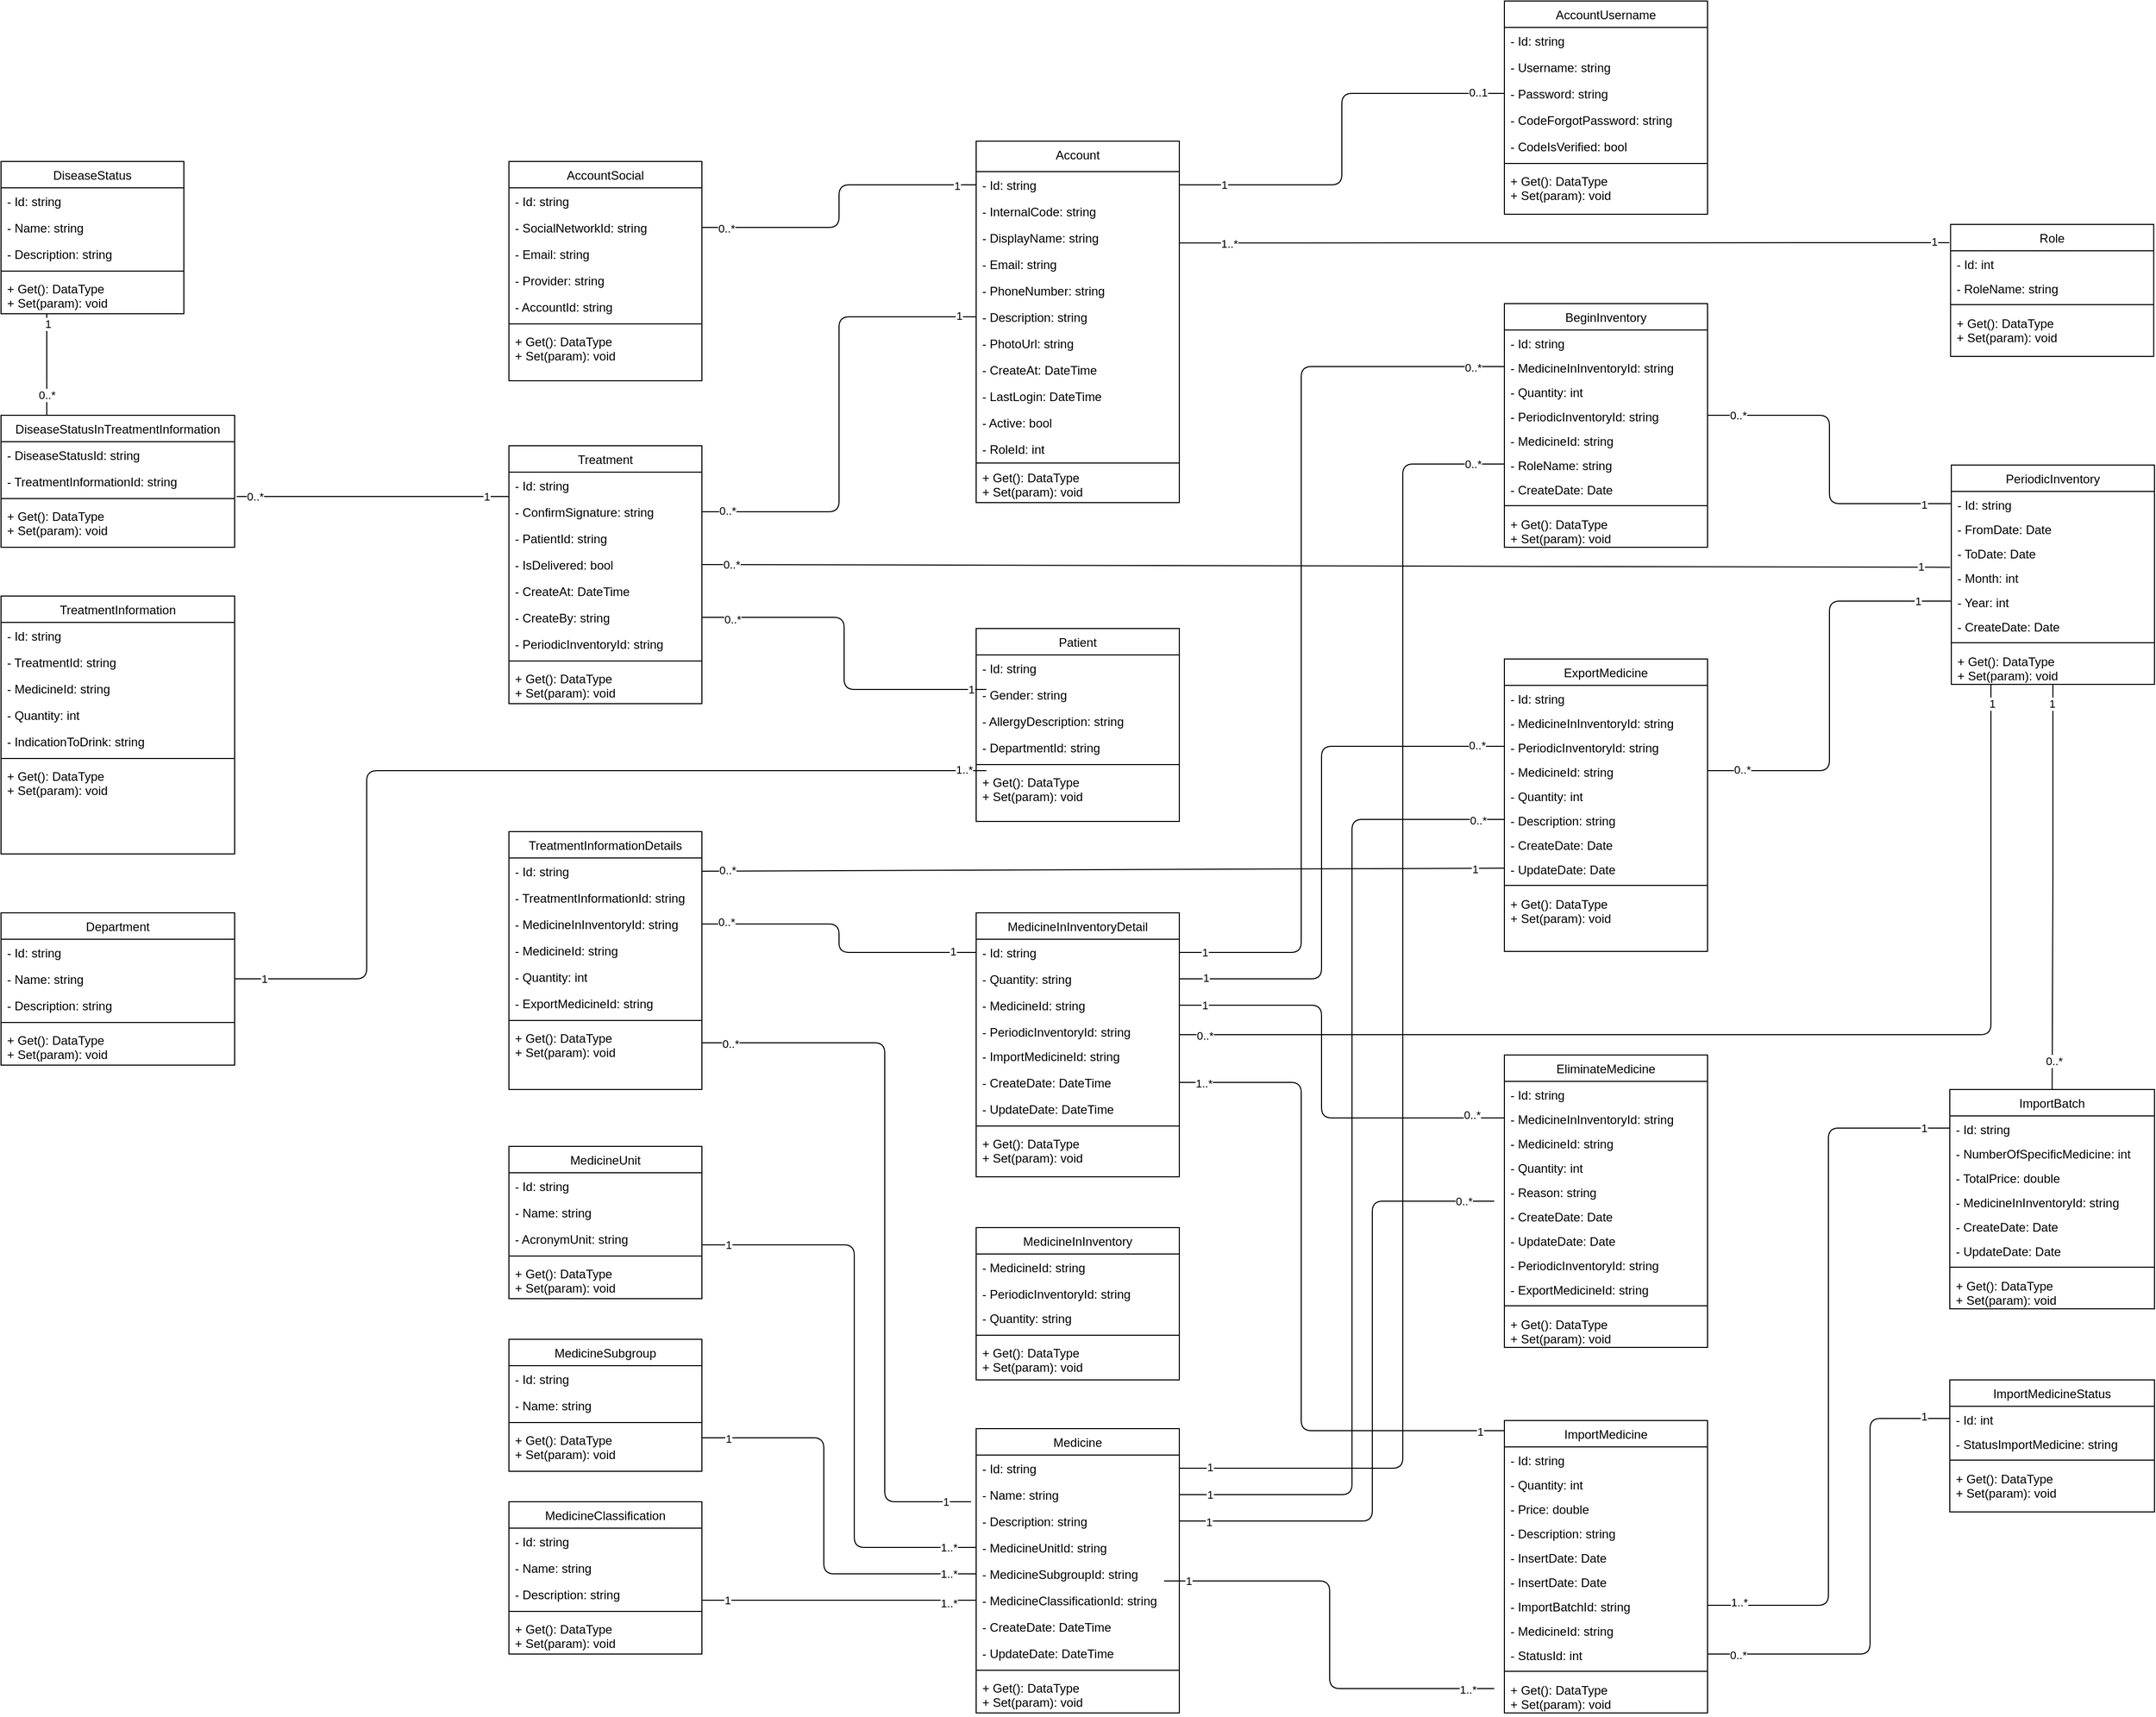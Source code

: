 <mxfile version="14.7.10" type="github">
  <diagram id="C5RBs43oDa-KdzZeNtuy" name="Page-1">
    <mxGraphModel dx="1296" dy="678" grid="1" gridSize="10" guides="1" tooltips="1" connect="1" arrows="1" fold="1" page="1" pageScale="1" pageWidth="3300" pageHeight="2339" math="0" shadow="0">
      <root>
        <mxCell id="WIyWlLk6GJQsqaUBKTNV-0" />
        <mxCell id="WIyWlLk6GJQsqaUBKTNV-1" parent="WIyWlLk6GJQsqaUBKTNV-0" />
        <mxCell id="zkfFHV4jXpPFQw0GAbJ--0" value="DiseaseStatusInTreatmentInformation" style="swimlane;fontStyle=0;align=center;verticalAlign=top;childLayout=stackLayout;horizontal=1;startSize=26;horizontalStack=0;resizeParent=1;resizeLast=0;collapsible=1;marginBottom=0;rounded=0;shadow=0;strokeWidth=1;" parent="WIyWlLk6GJQsqaUBKTNV-1" vertex="1">
          <mxGeometry x="80" y="490" width="230" height="130" as="geometry">
            <mxRectangle x="220" y="120" width="160" height="26" as="alternateBounds" />
          </mxGeometry>
        </mxCell>
        <mxCell id="waWK6XIvVinaLPC_v8p0-70" value="- DiseaseStatusId: string" style="text;align=left;verticalAlign=top;spacingLeft=4;spacingRight=4;overflow=hidden;rotatable=0;points=[[0,0.5],[1,0.5]];portConstraint=eastwest;" parent="zkfFHV4jXpPFQw0GAbJ--0" vertex="1">
          <mxGeometry y="26" width="230" height="26" as="geometry" />
        </mxCell>
        <mxCell id="waWK6XIvVinaLPC_v8p0-71" value="- TreatmentInformationId: string" style="text;align=left;verticalAlign=top;spacingLeft=4;spacingRight=4;overflow=hidden;rotatable=0;points=[[0,0.5],[1,0.5]];portConstraint=eastwest;" parent="zkfFHV4jXpPFQw0GAbJ--0" vertex="1">
          <mxGeometry y="52" width="230" height="26" as="geometry" />
        </mxCell>
        <mxCell id="zkfFHV4jXpPFQw0GAbJ--4" value="" style="line;html=1;strokeWidth=1;align=left;verticalAlign=middle;spacingTop=-1;spacingLeft=3;spacingRight=3;rotatable=0;labelPosition=right;points=[];portConstraint=eastwest;" parent="zkfFHV4jXpPFQw0GAbJ--0" vertex="1">
          <mxGeometry y="78" width="230" height="8" as="geometry" />
        </mxCell>
        <mxCell id="waWK6XIvVinaLPC_v8p0-44" value="+ Get(): DataType&#xa;+ Set(param): void" style="text;align=left;verticalAlign=top;spacingLeft=4;spacingRight=4;overflow=hidden;rotatable=0;points=[[0,0.5],[1,0.5]];portConstraint=eastwest;" parent="zkfFHV4jXpPFQw0GAbJ--0" vertex="1">
          <mxGeometry y="86" width="230" height="38" as="geometry" />
        </mxCell>
        <mxCell id="zkfFHV4jXpPFQw0GAbJ--6" value="AccountUsername" style="swimlane;fontStyle=0;align=center;verticalAlign=top;childLayout=stackLayout;horizontal=1;startSize=26;horizontalStack=0;resizeParent=1;resizeLast=0;collapsible=1;marginBottom=0;rounded=0;shadow=0;strokeWidth=1;" parent="WIyWlLk6GJQsqaUBKTNV-1" vertex="1">
          <mxGeometry x="1560" y="82" width="200" height="210" as="geometry">
            <mxRectangle x="130" y="380" width="160" height="26" as="alternateBounds" />
          </mxGeometry>
        </mxCell>
        <mxCell id="waWK6XIvVinaLPC_v8p0-18" value="- Id: string" style="text;align=left;verticalAlign=top;spacingLeft=4;spacingRight=4;overflow=hidden;rotatable=0;points=[[0,0.5],[1,0.5]];portConstraint=eastwest;" parent="zkfFHV4jXpPFQw0GAbJ--6" vertex="1">
          <mxGeometry y="26" width="200" height="26" as="geometry" />
        </mxCell>
        <mxCell id="zkfFHV4jXpPFQw0GAbJ--7" value="- Username: string" style="text;align=left;verticalAlign=top;spacingLeft=4;spacingRight=4;overflow=hidden;rotatable=0;points=[[0,0.5],[1,0.5]];portConstraint=eastwest;" parent="zkfFHV4jXpPFQw0GAbJ--6" vertex="1">
          <mxGeometry y="52" width="200" height="26" as="geometry" />
        </mxCell>
        <mxCell id="zkfFHV4jXpPFQw0GAbJ--8" value="- Password: string" style="text;align=left;verticalAlign=top;spacingLeft=4;spacingRight=4;overflow=hidden;rotatable=0;points=[[0,0.5],[1,0.5]];portConstraint=eastwest;rounded=0;shadow=0;html=0;" parent="zkfFHV4jXpPFQw0GAbJ--6" vertex="1">
          <mxGeometry y="78" width="200" height="26" as="geometry" />
        </mxCell>
        <mxCell id="waWK6XIvVinaLPC_v8p0-19" value="- CodeForgotPassword: string" style="text;align=left;verticalAlign=top;spacingLeft=4;spacingRight=4;overflow=hidden;rotatable=0;points=[[0,0.5],[1,0.5]];portConstraint=eastwest;rounded=0;shadow=0;html=0;" parent="zkfFHV4jXpPFQw0GAbJ--6" vertex="1">
          <mxGeometry y="104" width="200" height="26" as="geometry" />
        </mxCell>
        <mxCell id="waWK6XIvVinaLPC_v8p0-20" value="- CodeIsVerified: bool" style="text;align=left;verticalAlign=top;spacingLeft=4;spacingRight=4;overflow=hidden;rotatable=0;points=[[0,0.5],[1,0.5]];portConstraint=eastwest;rounded=0;shadow=0;html=0;" parent="zkfFHV4jXpPFQw0GAbJ--6" vertex="1">
          <mxGeometry y="130" width="200" height="26" as="geometry" />
        </mxCell>
        <mxCell id="zkfFHV4jXpPFQw0GAbJ--9" value="" style="line;html=1;strokeWidth=1;align=left;verticalAlign=middle;spacingTop=-1;spacingLeft=3;spacingRight=3;rotatable=0;labelPosition=right;points=[];portConstraint=eastwest;" parent="zkfFHV4jXpPFQw0GAbJ--6" vertex="1">
          <mxGeometry y="156" width="200" height="8" as="geometry" />
        </mxCell>
        <mxCell id="waWK6XIvVinaLPC_v8p0-21" value="+ Get(): DataType&#xa;+ Set(param): void" style="text;align=left;verticalAlign=top;spacingLeft=4;spacingRight=4;overflow=hidden;rotatable=0;points=[[0,0.5],[1,0.5]];portConstraint=eastwest;" parent="zkfFHV4jXpPFQw0GAbJ--6" vertex="1">
          <mxGeometry y="164" width="200" height="36" as="geometry" />
        </mxCell>
        <mxCell id="zkfFHV4jXpPFQw0GAbJ--13" value="Role&#xa;" style="swimlane;fontStyle=0;align=center;verticalAlign=top;childLayout=stackLayout;horizontal=1;startSize=26;horizontalStack=0;resizeParent=1;resizeLast=0;collapsible=1;marginBottom=0;rounded=0;shadow=0;strokeWidth=1;" parent="WIyWlLk6GJQsqaUBKTNV-1" vertex="1">
          <mxGeometry x="1999.25" y="302" width="200" height="130" as="geometry">
            <mxRectangle x="340" y="380" width="170" height="26" as="alternateBounds" />
          </mxGeometry>
        </mxCell>
        <mxCell id="zkfFHV4jXpPFQw0GAbJ--14" value="- Id: int&#xa;" style="text;align=left;verticalAlign=top;spacingLeft=4;spacingRight=4;overflow=hidden;rotatable=0;points=[[0,0.5],[1,0.5]];portConstraint=eastwest;" parent="zkfFHV4jXpPFQw0GAbJ--13" vertex="1">
          <mxGeometry y="26" width="200" height="24" as="geometry" />
        </mxCell>
        <mxCell id="waWK6XIvVinaLPC_v8p0-10" value="- RoleName: string&#xa;" style="text;align=left;verticalAlign=top;spacingLeft=4;spacingRight=4;overflow=hidden;rotatable=0;points=[[0,0.5],[1,0.5]];portConstraint=eastwest;" parent="zkfFHV4jXpPFQw0GAbJ--13" vertex="1">
          <mxGeometry y="50" width="200" height="24" as="geometry" />
        </mxCell>
        <mxCell id="zkfFHV4jXpPFQw0GAbJ--15" value="" style="line;html=1;strokeWidth=1;align=left;verticalAlign=middle;spacingTop=-1;spacingLeft=3;spacingRight=3;rotatable=0;labelPosition=right;points=[];portConstraint=eastwest;" parent="zkfFHV4jXpPFQw0GAbJ--13" vertex="1">
          <mxGeometry y="74" width="200" height="10" as="geometry" />
        </mxCell>
        <mxCell id="waWK6XIvVinaLPC_v8p0-2" value="+ Get(): DataType&#xa;+ Set(param): void" style="text;align=left;verticalAlign=top;spacingLeft=4;spacingRight=4;overflow=hidden;rotatable=0;points=[[0,0.5],[1,0.5]];portConstraint=eastwest;" parent="zkfFHV4jXpPFQw0GAbJ--13" vertex="1">
          <mxGeometry y="84" width="200" height="36" as="geometry" />
        </mxCell>
        <mxCell id="zkfFHV4jXpPFQw0GAbJ--17" value="Account" style="swimlane;fontStyle=0;align=center;verticalAlign=top;childLayout=stackLayout;horizontal=1;startSize=30;horizontalStack=0;resizeParent=1;resizeLast=0;collapsible=1;marginBottom=0;rounded=0;shadow=0;strokeWidth=1;" parent="WIyWlLk6GJQsqaUBKTNV-1" vertex="1">
          <mxGeometry x="1040" y="220" width="200" height="356" as="geometry">
            <mxRectangle x="550" y="140" width="160" height="26" as="alternateBounds" />
          </mxGeometry>
        </mxCell>
        <mxCell id="zkfFHV4jXpPFQw0GAbJ--18" value="- Id: string" style="text;align=left;verticalAlign=top;spacingLeft=4;spacingRight=4;overflow=hidden;rotatable=0;points=[[0,0.5],[1,0.5]];portConstraint=eastwest;" parent="zkfFHV4jXpPFQw0GAbJ--17" vertex="1">
          <mxGeometry y="30" width="200" height="26" as="geometry" />
        </mxCell>
        <mxCell id="zkfFHV4jXpPFQw0GAbJ--19" value="- InternalCode: string" style="text;align=left;verticalAlign=top;spacingLeft=4;spacingRight=4;overflow=hidden;rotatable=0;points=[[0,0.5],[1,0.5]];portConstraint=eastwest;rounded=0;shadow=0;html=0;" parent="zkfFHV4jXpPFQw0GAbJ--17" vertex="1">
          <mxGeometry y="56" width="200" height="26" as="geometry" />
        </mxCell>
        <mxCell id="zkfFHV4jXpPFQw0GAbJ--20" value="- DisplayName: string" style="text;align=left;verticalAlign=top;spacingLeft=4;spacingRight=4;overflow=hidden;rotatable=0;points=[[0,0.5],[1,0.5]];portConstraint=eastwest;rounded=0;shadow=0;html=0;" parent="zkfFHV4jXpPFQw0GAbJ--17" vertex="1">
          <mxGeometry y="82" width="200" height="26" as="geometry" />
        </mxCell>
        <mxCell id="zkfFHV4jXpPFQw0GAbJ--21" value="- Email: string" style="text;align=left;verticalAlign=top;spacingLeft=4;spacingRight=4;overflow=hidden;rotatable=0;points=[[0,0.5],[1,0.5]];portConstraint=eastwest;rounded=0;shadow=0;html=0;" parent="zkfFHV4jXpPFQw0GAbJ--17" vertex="1">
          <mxGeometry y="108" width="200" height="26" as="geometry" />
        </mxCell>
        <mxCell id="zkfFHV4jXpPFQw0GAbJ--22" value="- PhoneNumber: string" style="text;align=left;verticalAlign=top;spacingLeft=4;spacingRight=4;overflow=hidden;rotatable=0;points=[[0,0.5],[1,0.5]];portConstraint=eastwest;rounded=0;shadow=0;html=0;" parent="zkfFHV4jXpPFQw0GAbJ--17" vertex="1">
          <mxGeometry y="134" width="200" height="26" as="geometry" />
        </mxCell>
        <mxCell id="waWK6XIvVinaLPC_v8p0-4" value="- Description: string" style="text;align=left;verticalAlign=top;spacingLeft=4;spacingRight=4;overflow=hidden;rotatable=0;points=[[0,0.5],[1,0.5]];portConstraint=eastwest;rounded=0;shadow=0;html=0;" parent="zkfFHV4jXpPFQw0GAbJ--17" vertex="1">
          <mxGeometry y="160" width="200" height="26" as="geometry" />
        </mxCell>
        <mxCell id="waWK6XIvVinaLPC_v8p0-5" value="- PhotoUrl: string" style="text;align=left;verticalAlign=top;spacingLeft=4;spacingRight=4;overflow=hidden;rotatable=0;points=[[0,0.5],[1,0.5]];portConstraint=eastwest;rounded=0;shadow=0;html=0;" parent="zkfFHV4jXpPFQw0GAbJ--17" vertex="1">
          <mxGeometry y="186" width="200" height="26" as="geometry" />
        </mxCell>
        <mxCell id="waWK6XIvVinaLPC_v8p0-6" value="- CreateAt: DateTime" style="text;align=left;verticalAlign=top;spacingLeft=4;spacingRight=4;overflow=hidden;rotatable=0;points=[[0,0.5],[1,0.5]];portConstraint=eastwest;rounded=0;shadow=0;html=0;" parent="zkfFHV4jXpPFQw0GAbJ--17" vertex="1">
          <mxGeometry y="212" width="200" height="26" as="geometry" />
        </mxCell>
        <mxCell id="waWK6XIvVinaLPC_v8p0-7" value="- LastLogin: DateTime" style="text;align=left;verticalAlign=top;spacingLeft=4;spacingRight=4;overflow=hidden;rotatable=0;points=[[0,0.5],[1,0.5]];portConstraint=eastwest;rounded=0;shadow=0;html=0;" parent="zkfFHV4jXpPFQw0GAbJ--17" vertex="1">
          <mxGeometry y="238" width="200" height="26" as="geometry" />
        </mxCell>
        <mxCell id="waWK6XIvVinaLPC_v8p0-8" value="- Active: bool" style="text;align=left;verticalAlign=top;spacingLeft=4;spacingRight=4;overflow=hidden;rotatable=0;points=[[0,0.5],[1,0.5]];portConstraint=eastwest;rounded=0;shadow=0;html=0;" parent="zkfFHV4jXpPFQw0GAbJ--17" vertex="1">
          <mxGeometry y="264" width="200" height="26" as="geometry" />
        </mxCell>
        <mxCell id="waWK6XIvVinaLPC_v8p0-9" value="- RoleId: int" style="text;align=left;verticalAlign=top;spacingLeft=4;spacingRight=4;overflow=hidden;rotatable=0;points=[[0,0.5],[1,0.5]];portConstraint=eastwest;rounded=0;shadow=0;html=0;" parent="zkfFHV4jXpPFQw0GAbJ--17" vertex="1">
          <mxGeometry y="290" width="200" height="26" as="geometry" />
        </mxCell>
        <mxCell id="zkfFHV4jXpPFQw0GAbJ--23" value="" style="line;html=1;strokeWidth=1;align=left;verticalAlign=middle;spacingTop=-1;spacingLeft=3;spacingRight=3;rotatable=0;labelPosition=right;points=[];portConstraint=eastwest;" parent="zkfFHV4jXpPFQw0GAbJ--17" vertex="1">
          <mxGeometry y="316" width="200" height="2" as="geometry" />
        </mxCell>
        <mxCell id="waWK6XIvVinaLPC_v8p0-3" value="+ Get(): DataType&#xa;+ Set(param): void" style="text;align=left;verticalAlign=top;spacingLeft=4;spacingRight=4;overflow=hidden;rotatable=0;points=[[0,0.5],[1,0.5]];portConstraint=eastwest;" parent="zkfFHV4jXpPFQw0GAbJ--17" vertex="1">
          <mxGeometry y="318" width="200" height="38" as="geometry" />
        </mxCell>
        <mxCell id="waWK6XIvVinaLPC_v8p0-11" value="" style="endArrow=none;html=1;rounded=1;entryX=1;entryY=0.701;entryDx=0;entryDy=0;strokeWidth=1;jumpSize=9;entryPerimeter=0;" parent="WIyWlLk6GJQsqaUBKTNV-1" target="zkfFHV4jXpPFQw0GAbJ--20" edge="1">
          <mxGeometry width="50" height="50" relative="1" as="geometry">
            <mxPoint x="1998" y="320" as="sourcePoint" />
            <mxPoint x="1050" y="310" as="targetPoint" />
          </mxGeometry>
        </mxCell>
        <mxCell id="waWK6XIvVinaLPC_v8p0-86" value="1..*" style="edgeLabel;html=1;align=center;verticalAlign=middle;resizable=0;points=[];" parent="waWK6XIvVinaLPC_v8p0-11" vertex="1" connectable="0">
          <mxGeometry x="0.847" y="-1" relative="1" as="geometry">
            <mxPoint x="-9" y="2" as="offset" />
          </mxGeometry>
        </mxCell>
        <mxCell id="waWK6XIvVinaLPC_v8p0-232" value="1" style="edgeLabel;html=1;align=center;verticalAlign=middle;resizable=0;points=[];" parent="waWK6XIvVinaLPC_v8p0-11" vertex="1" connectable="0">
          <mxGeometry x="-0.959" y="-1" relative="1" as="geometry">
            <mxPoint as="offset" />
          </mxGeometry>
        </mxCell>
        <mxCell id="waWK6XIvVinaLPC_v8p0-12" value="Treatment" style="swimlane;fontStyle=0;align=center;verticalAlign=top;childLayout=stackLayout;horizontal=1;startSize=26;horizontalStack=0;resizeParent=1;resizeLast=0;collapsible=1;marginBottom=0;rounded=0;shadow=0;strokeWidth=1;" parent="WIyWlLk6GJQsqaUBKTNV-1" vertex="1">
          <mxGeometry x="580" y="520" width="190" height="254" as="geometry">
            <mxRectangle x="130" y="380" width="160" height="26" as="alternateBounds" />
          </mxGeometry>
        </mxCell>
        <mxCell id="waWK6XIvVinaLPC_v8p0-22" value="- Id: string" style="text;align=left;verticalAlign=top;spacingLeft=4;spacingRight=4;overflow=hidden;rotatable=0;points=[[0,0.5],[1,0.5]];portConstraint=eastwest;" parent="waWK6XIvVinaLPC_v8p0-12" vertex="1">
          <mxGeometry y="26" width="190" height="26" as="geometry" />
        </mxCell>
        <mxCell id="waWK6XIvVinaLPC_v8p0-13" value="- ConfirmSignature: string" style="text;align=left;verticalAlign=top;spacingLeft=4;spacingRight=4;overflow=hidden;rotatable=0;points=[[0,0.5],[1,0.5]];portConstraint=eastwest;" parent="waWK6XIvVinaLPC_v8p0-12" vertex="1">
          <mxGeometry y="52" width="190" height="26" as="geometry" />
        </mxCell>
        <mxCell id="waWK6XIvVinaLPC_v8p0-23" value="- PatientId: string" style="text;align=left;verticalAlign=top;spacingLeft=4;spacingRight=4;overflow=hidden;rotatable=0;points=[[0,0.5],[1,0.5]];portConstraint=eastwest;rounded=0;shadow=0;html=0;" parent="waWK6XIvVinaLPC_v8p0-12" vertex="1">
          <mxGeometry y="78" width="190" height="26" as="geometry" />
        </mxCell>
        <mxCell id="waWK6XIvVinaLPC_v8p0-14" value="- IsDelivered: bool" style="text;align=left;verticalAlign=top;spacingLeft=4;spacingRight=4;overflow=hidden;rotatable=0;points=[[0,0.5],[1,0.5]];portConstraint=eastwest;rounded=0;shadow=0;html=0;" parent="waWK6XIvVinaLPC_v8p0-12" vertex="1">
          <mxGeometry y="104" width="190" height="26" as="geometry" />
        </mxCell>
        <mxCell id="waWK6XIvVinaLPC_v8p0-24" value="- CreateAt: DateTime" style="text;align=left;verticalAlign=top;spacingLeft=4;spacingRight=4;overflow=hidden;rotatable=0;points=[[0,0.5],[1,0.5]];portConstraint=eastwest;rounded=0;shadow=0;html=0;" parent="waWK6XIvVinaLPC_v8p0-12" vertex="1">
          <mxGeometry y="130" width="190" height="26" as="geometry" />
        </mxCell>
        <mxCell id="waWK6XIvVinaLPC_v8p0-45" value="- CreateBy: string" style="text;align=left;verticalAlign=top;spacingLeft=4;spacingRight=4;overflow=hidden;rotatable=0;points=[[0,0.5],[1,0.5]];portConstraint=eastwest;rounded=0;shadow=0;html=0;" parent="waWK6XIvVinaLPC_v8p0-12" vertex="1">
          <mxGeometry y="156" width="190" height="26" as="geometry" />
        </mxCell>
        <mxCell id="waWK6XIvVinaLPC_v8p0-46" value="- PeriodicInventoryId: string" style="text;align=left;verticalAlign=top;spacingLeft=4;spacingRight=4;overflow=hidden;rotatable=0;points=[[0,0.5],[1,0.5]];portConstraint=eastwest;rounded=0;shadow=0;html=0;" parent="waWK6XIvVinaLPC_v8p0-12" vertex="1">
          <mxGeometry y="182" width="190" height="26" as="geometry" />
        </mxCell>
        <mxCell id="waWK6XIvVinaLPC_v8p0-15" value="" style="line;html=1;strokeWidth=1;align=left;verticalAlign=middle;spacingTop=-1;spacingLeft=3;spacingRight=3;rotatable=0;labelPosition=right;points=[];portConstraint=eastwest;" parent="waWK6XIvVinaLPC_v8p0-12" vertex="1">
          <mxGeometry y="208" width="190" height="8" as="geometry" />
        </mxCell>
        <mxCell id="waWK6XIvVinaLPC_v8p0-43" value="+ Get(): DataType&#xa;+ Set(param): void" style="text;align=left;verticalAlign=top;spacingLeft=4;spacingRight=4;overflow=hidden;rotatable=0;points=[[0,0.5],[1,0.5]];portConstraint=eastwest;" parent="waWK6XIvVinaLPC_v8p0-12" vertex="1">
          <mxGeometry y="216" width="190" height="38" as="geometry" />
        </mxCell>
        <mxCell id="waWK6XIvVinaLPC_v8p0-25" value="Patient" style="swimlane;fontStyle=0;align=center;verticalAlign=top;childLayout=stackLayout;horizontal=1;startSize=26;horizontalStack=0;resizeParent=1;resizeLast=0;collapsible=1;marginBottom=0;rounded=0;shadow=0;strokeWidth=1;" parent="WIyWlLk6GJQsqaUBKTNV-1" vertex="1">
          <mxGeometry x="1040" y="700" width="200" height="190" as="geometry">
            <mxRectangle x="220" y="120" width="160" height="26" as="alternateBounds" />
          </mxGeometry>
        </mxCell>
        <mxCell id="waWK6XIvVinaLPC_v8p0-31" value="- Id: string" style="text;align=left;verticalAlign=top;spacingLeft=4;spacingRight=4;overflow=hidden;rotatable=0;points=[[0,0.5],[1,0.5]];portConstraint=eastwest;" parent="waWK6XIvVinaLPC_v8p0-25" vertex="1">
          <mxGeometry y="26" width="200" height="26" as="geometry" />
        </mxCell>
        <mxCell id="waWK6XIvVinaLPC_v8p0-27" value="- Gender: string" style="text;align=left;verticalAlign=top;spacingLeft=4;spacingRight=4;overflow=hidden;rotatable=0;points=[[0,0.5],[1,0.5]];portConstraint=eastwest;rounded=0;shadow=0;html=0;" parent="waWK6XIvVinaLPC_v8p0-25" vertex="1">
          <mxGeometry y="52" width="200" height="26" as="geometry" />
        </mxCell>
        <mxCell id="waWK6XIvVinaLPC_v8p0-33" value="- AllergyDescription: string" style="text;align=left;verticalAlign=top;spacingLeft=4;spacingRight=4;overflow=hidden;rotatable=0;points=[[0,0.5],[1,0.5]];portConstraint=eastwest;rounded=0;shadow=0;html=0;" parent="waWK6XIvVinaLPC_v8p0-25" vertex="1">
          <mxGeometry y="78" width="200" height="26" as="geometry" />
        </mxCell>
        <mxCell id="waWK6XIvVinaLPC_v8p0-28" value="- DepartmentId: string" style="text;align=left;verticalAlign=top;spacingLeft=4;spacingRight=4;overflow=hidden;rotatable=0;points=[[0,0.5],[1,0.5]];portConstraint=eastwest;rounded=0;shadow=0;html=0;" parent="waWK6XIvVinaLPC_v8p0-25" vertex="1">
          <mxGeometry y="104" width="200" height="26" as="geometry" />
        </mxCell>
        <mxCell id="waWK6XIvVinaLPC_v8p0-29" value="" style="line;html=1;strokeWidth=1;align=left;verticalAlign=middle;spacingTop=-1;spacingLeft=3;spacingRight=3;rotatable=0;labelPosition=right;points=[];portConstraint=eastwest;" parent="waWK6XIvVinaLPC_v8p0-25" vertex="1">
          <mxGeometry y="130" width="200" height="8" as="geometry" />
        </mxCell>
        <mxCell id="waWK6XIvVinaLPC_v8p0-32" value="+ Get(): DataType&#xa;+ Set(param): void" style="text;align=left;verticalAlign=top;spacingLeft=4;spacingRight=4;overflow=hidden;rotatable=0;points=[[0,0.5],[1,0.5]];portConstraint=eastwest;" parent="waWK6XIvVinaLPC_v8p0-25" vertex="1">
          <mxGeometry y="138" width="200" height="38" as="geometry" />
        </mxCell>
        <mxCell id="waWK6XIvVinaLPC_v8p0-34" value="AccountSocial" style="swimlane;fontStyle=0;align=center;verticalAlign=top;childLayout=stackLayout;horizontal=1;startSize=26;horizontalStack=0;resizeParent=1;resizeLast=0;collapsible=1;marginBottom=0;rounded=0;shadow=0;strokeWidth=1;" parent="WIyWlLk6GJQsqaUBKTNV-1" vertex="1">
          <mxGeometry x="580" y="240" width="190" height="216" as="geometry">
            <mxRectangle x="130" y="380" width="160" height="26" as="alternateBounds" />
          </mxGeometry>
        </mxCell>
        <mxCell id="waWK6XIvVinaLPC_v8p0-35" value="- Id: string" style="text;align=left;verticalAlign=top;spacingLeft=4;spacingRight=4;overflow=hidden;rotatable=0;points=[[0,0.5],[1,0.5]];portConstraint=eastwest;" parent="waWK6XIvVinaLPC_v8p0-34" vertex="1">
          <mxGeometry y="26" width="190" height="26" as="geometry" />
        </mxCell>
        <mxCell id="waWK6XIvVinaLPC_v8p0-36" value="- SocialNetworkId: string" style="text;align=left;verticalAlign=top;spacingLeft=4;spacingRight=4;overflow=hidden;rotatable=0;points=[[0,0.5],[1,0.5]];portConstraint=eastwest;" parent="waWK6XIvVinaLPC_v8p0-34" vertex="1">
          <mxGeometry y="52" width="190" height="26" as="geometry" />
        </mxCell>
        <mxCell id="waWK6XIvVinaLPC_v8p0-37" value="- Email: string" style="text;align=left;verticalAlign=top;spacingLeft=4;spacingRight=4;overflow=hidden;rotatable=0;points=[[0,0.5],[1,0.5]];portConstraint=eastwest;rounded=0;shadow=0;html=0;" parent="waWK6XIvVinaLPC_v8p0-34" vertex="1">
          <mxGeometry y="78" width="190" height="26" as="geometry" />
        </mxCell>
        <mxCell id="waWK6XIvVinaLPC_v8p0-38" value="- Provider: string" style="text;align=left;verticalAlign=top;spacingLeft=4;spacingRight=4;overflow=hidden;rotatable=0;points=[[0,0.5],[1,0.5]];portConstraint=eastwest;rounded=0;shadow=0;html=0;" parent="waWK6XIvVinaLPC_v8p0-34" vertex="1">
          <mxGeometry y="104" width="190" height="26" as="geometry" />
        </mxCell>
        <mxCell id="waWK6XIvVinaLPC_v8p0-39" value="- AccountId: string" style="text;align=left;verticalAlign=top;spacingLeft=4;spacingRight=4;overflow=hidden;rotatable=0;points=[[0,0.5],[1,0.5]];portConstraint=eastwest;rounded=0;shadow=0;html=0;" parent="waWK6XIvVinaLPC_v8p0-34" vertex="1">
          <mxGeometry y="130" width="190" height="26" as="geometry" />
        </mxCell>
        <mxCell id="waWK6XIvVinaLPC_v8p0-40" value="" style="line;html=1;strokeWidth=1;align=left;verticalAlign=middle;spacingTop=-1;spacingLeft=3;spacingRight=3;rotatable=0;labelPosition=right;points=[];portConstraint=eastwest;" parent="waWK6XIvVinaLPC_v8p0-34" vertex="1">
          <mxGeometry y="156" width="190" height="8" as="geometry" />
        </mxCell>
        <mxCell id="waWK6XIvVinaLPC_v8p0-47" value="+ Get(): DataType&#xa;+ Set(param): void" style="text;align=left;verticalAlign=top;spacingLeft=4;spacingRight=4;overflow=hidden;rotatable=0;points=[[0,0.5],[1,0.5]];portConstraint=eastwest;" parent="waWK6XIvVinaLPC_v8p0-34" vertex="1">
          <mxGeometry y="164" width="190" height="38" as="geometry" />
        </mxCell>
        <mxCell id="waWK6XIvVinaLPC_v8p0-48" value="TreatmentInformationDetails" style="swimlane;fontStyle=0;align=center;verticalAlign=top;childLayout=stackLayout;horizontal=1;startSize=26;horizontalStack=0;resizeParent=1;resizeLast=0;collapsible=1;marginBottom=0;rounded=0;shadow=0;strokeWidth=1;" parent="WIyWlLk6GJQsqaUBKTNV-1" vertex="1">
          <mxGeometry x="580" y="900" width="190" height="254" as="geometry">
            <mxRectangle x="220" y="120" width="160" height="26" as="alternateBounds" />
          </mxGeometry>
        </mxCell>
        <mxCell id="waWK6XIvVinaLPC_v8p0-54" value="- Id: string" style="text;align=left;verticalAlign=top;spacingLeft=4;spacingRight=4;overflow=hidden;rotatable=0;points=[[0,0.5],[1,0.5]];portConstraint=eastwest;" parent="waWK6XIvVinaLPC_v8p0-48" vertex="1">
          <mxGeometry y="26" width="190" height="26" as="geometry" />
        </mxCell>
        <mxCell id="waWK6XIvVinaLPC_v8p0-49" value="- TreatmentInformationId: string" style="text;align=left;verticalAlign=top;spacingLeft=4;spacingRight=4;overflow=hidden;rotatable=0;points=[[0,0.5],[1,0.5]];portConstraint=eastwest;" parent="waWK6XIvVinaLPC_v8p0-48" vertex="1">
          <mxGeometry y="52" width="190" height="26" as="geometry" />
        </mxCell>
        <mxCell id="waWK6XIvVinaLPC_v8p0-50" value="- MedicineInInventoryId: string" style="text;align=left;verticalAlign=top;spacingLeft=4;spacingRight=4;overflow=hidden;rotatable=0;points=[[0,0.5],[1,0.5]];portConstraint=eastwest;rounded=0;shadow=0;html=0;" parent="waWK6XIvVinaLPC_v8p0-48" vertex="1">
          <mxGeometry y="78" width="190" height="26" as="geometry" />
        </mxCell>
        <mxCell id="waWK6XIvVinaLPC_v8p0-51" value="- MedicineId: string" style="text;align=left;verticalAlign=top;spacingLeft=4;spacingRight=4;overflow=hidden;rotatable=0;points=[[0,0.5],[1,0.5]];portConstraint=eastwest;rounded=0;shadow=0;html=0;" parent="waWK6XIvVinaLPC_v8p0-48" vertex="1">
          <mxGeometry y="104" width="190" height="26" as="geometry" />
        </mxCell>
        <mxCell id="2HHevmU0fTRHCqbi0t_j-21" value="- Quantity: int" style="text;align=left;verticalAlign=top;spacingLeft=4;spacingRight=4;overflow=hidden;rotatable=0;points=[[0,0.5],[1,0.5]];portConstraint=eastwest;rounded=0;shadow=0;html=0;" vertex="1" parent="waWK6XIvVinaLPC_v8p0-48">
          <mxGeometry y="130" width="190" height="26" as="geometry" />
        </mxCell>
        <mxCell id="waWK6XIvVinaLPC_v8p0-57" value="- ExportMedicineId: string" style="text;align=left;verticalAlign=top;spacingLeft=4;spacingRight=4;overflow=hidden;rotatable=0;points=[[0,0.5],[1,0.5]];portConstraint=eastwest;rounded=0;shadow=0;html=0;" parent="waWK6XIvVinaLPC_v8p0-48" vertex="1">
          <mxGeometry y="156" width="190" height="26" as="geometry" />
        </mxCell>
        <mxCell id="waWK6XIvVinaLPC_v8p0-52" value="" style="line;html=1;strokeWidth=1;align=left;verticalAlign=middle;spacingTop=-1;spacingLeft=3;spacingRight=3;rotatable=0;labelPosition=right;points=[];portConstraint=eastwest;" parent="waWK6XIvVinaLPC_v8p0-48" vertex="1">
          <mxGeometry y="182" width="190" height="8" as="geometry" />
        </mxCell>
        <mxCell id="waWK6XIvVinaLPC_v8p0-53" value="+ Get(): DataType&#xa;+ Set(param): void" style="text;align=left;verticalAlign=top;spacingLeft=4;spacingRight=4;overflow=hidden;rotatable=0;points=[[0,0.5],[1,0.5]];portConstraint=eastwest;" parent="waWK6XIvVinaLPC_v8p0-48" vertex="1">
          <mxGeometry y="190" width="190" height="38" as="geometry" />
        </mxCell>
        <mxCell id="waWK6XIvVinaLPC_v8p0-64" value="DiseaseStatus" style="swimlane;fontStyle=0;align=center;verticalAlign=top;childLayout=stackLayout;horizontal=1;startSize=26;horizontalStack=0;resizeParent=1;resizeLast=0;collapsible=1;marginBottom=0;rounded=0;shadow=0;strokeWidth=1;" parent="WIyWlLk6GJQsqaUBKTNV-1" vertex="1">
          <mxGeometry x="80" y="240" width="180" height="150" as="geometry">
            <mxRectangle x="220" y="120" width="160" height="26" as="alternateBounds" />
          </mxGeometry>
        </mxCell>
        <mxCell id="waWK6XIvVinaLPC_v8p0-73" value="- Id: string" style="text;align=left;verticalAlign=top;spacingLeft=4;spacingRight=4;overflow=hidden;rotatable=0;points=[[0,0.5],[1,0.5]];portConstraint=eastwest;" parent="waWK6XIvVinaLPC_v8p0-64" vertex="1">
          <mxGeometry y="26" width="180" height="26" as="geometry" />
        </mxCell>
        <mxCell id="waWK6XIvVinaLPC_v8p0-65" value="- Name: string" style="text;align=left;verticalAlign=top;spacingLeft=4;spacingRight=4;overflow=hidden;rotatable=0;points=[[0,0.5],[1,0.5]];portConstraint=eastwest;" parent="waWK6XIvVinaLPC_v8p0-64" vertex="1">
          <mxGeometry y="52" width="180" height="26" as="geometry" />
        </mxCell>
        <mxCell id="waWK6XIvVinaLPC_v8p0-66" value="- Description: string" style="text;align=left;verticalAlign=top;spacingLeft=4;spacingRight=4;overflow=hidden;rotatable=0;points=[[0,0.5],[1,0.5]];portConstraint=eastwest;rounded=0;shadow=0;html=0;" parent="waWK6XIvVinaLPC_v8p0-64" vertex="1">
          <mxGeometry y="78" width="180" height="26" as="geometry" />
        </mxCell>
        <mxCell id="waWK6XIvVinaLPC_v8p0-68" value="" style="line;html=1;strokeWidth=1;align=left;verticalAlign=middle;spacingTop=-1;spacingLeft=3;spacingRight=3;rotatable=0;labelPosition=right;points=[];portConstraint=eastwest;" parent="waWK6XIvVinaLPC_v8p0-64" vertex="1">
          <mxGeometry y="104" width="180" height="8" as="geometry" />
        </mxCell>
        <mxCell id="waWK6XIvVinaLPC_v8p0-69" value="+ Get(): DataType&#xa;+ Set(param): void" style="text;align=left;verticalAlign=top;spacingLeft=4;spacingRight=4;overflow=hidden;rotatable=0;points=[[0,0.5],[1,0.5]];portConstraint=eastwest;" parent="waWK6XIvVinaLPC_v8p0-64" vertex="1">
          <mxGeometry y="112" width="180" height="38" as="geometry" />
        </mxCell>
        <mxCell id="waWK6XIvVinaLPC_v8p0-80" value="Department" style="swimlane;fontStyle=0;align=center;verticalAlign=top;childLayout=stackLayout;horizontal=1;startSize=26;horizontalStack=0;resizeParent=1;resizeLast=0;collapsible=1;marginBottom=0;rounded=0;shadow=0;strokeWidth=1;" parent="WIyWlLk6GJQsqaUBKTNV-1" vertex="1">
          <mxGeometry x="80" y="980" width="230" height="150" as="geometry">
            <mxRectangle x="220" y="120" width="160" height="26" as="alternateBounds" />
          </mxGeometry>
        </mxCell>
        <mxCell id="waWK6XIvVinaLPC_v8p0-81" value="- Id: string" style="text;align=left;verticalAlign=top;spacingLeft=4;spacingRight=4;overflow=hidden;rotatable=0;points=[[0,0.5],[1,0.5]];portConstraint=eastwest;" parent="waWK6XIvVinaLPC_v8p0-80" vertex="1">
          <mxGeometry y="26" width="230" height="26" as="geometry" />
        </mxCell>
        <mxCell id="waWK6XIvVinaLPC_v8p0-82" value="- Name: string" style="text;align=left;verticalAlign=top;spacingLeft=4;spacingRight=4;overflow=hidden;rotatable=0;points=[[0,0.5],[1,0.5]];portConstraint=eastwest;" parent="waWK6XIvVinaLPC_v8p0-80" vertex="1">
          <mxGeometry y="52" width="230" height="26" as="geometry" />
        </mxCell>
        <mxCell id="waWK6XIvVinaLPC_v8p0-83" value="- Description: string" style="text;align=left;verticalAlign=top;spacingLeft=4;spacingRight=4;overflow=hidden;rotatable=0;points=[[0,0.5],[1,0.5]];portConstraint=eastwest;rounded=0;shadow=0;html=0;" parent="waWK6XIvVinaLPC_v8p0-80" vertex="1">
          <mxGeometry y="78" width="230" height="26" as="geometry" />
        </mxCell>
        <mxCell id="waWK6XIvVinaLPC_v8p0-84" value="" style="line;html=1;strokeWidth=1;align=left;verticalAlign=middle;spacingTop=-1;spacingLeft=3;spacingRight=3;rotatable=0;labelPosition=right;points=[];portConstraint=eastwest;" parent="waWK6XIvVinaLPC_v8p0-80" vertex="1">
          <mxGeometry y="104" width="230" height="8" as="geometry" />
        </mxCell>
        <mxCell id="waWK6XIvVinaLPC_v8p0-85" value="+ Get(): DataType&#xa;+ Set(param): void" style="text;align=left;verticalAlign=top;spacingLeft=4;spacingRight=4;overflow=hidden;rotatable=0;points=[[0,0.5],[1,0.5]];portConstraint=eastwest;" parent="waWK6XIvVinaLPC_v8p0-80" vertex="1">
          <mxGeometry y="112" width="230" height="38" as="geometry" />
        </mxCell>
        <mxCell id="waWK6XIvVinaLPC_v8p0-91" value="" style="endArrow=none;html=1;entryX=0;entryY=0.5;entryDx=0;entryDy=0;edgeStyle=orthogonalEdgeStyle;exitX=1;exitY=0.5;exitDx=0;exitDy=0;" parent="WIyWlLk6GJQsqaUBKTNV-1" source="zkfFHV4jXpPFQw0GAbJ--18" target="zkfFHV4jXpPFQw0GAbJ--8" edge="1">
          <mxGeometry width="50" height="50" relative="1" as="geometry">
            <mxPoint x="1010" y="370" as="sourcePoint" />
            <mxPoint x="1060" y="320" as="targetPoint" />
          </mxGeometry>
        </mxCell>
        <mxCell id="waWK6XIvVinaLPC_v8p0-92" value="1" style="edgeLabel;html=1;align=center;verticalAlign=middle;resizable=0;points=[];" parent="waWK6XIvVinaLPC_v8p0-91" vertex="1" connectable="0">
          <mxGeometry x="-0.785" relative="1" as="geometry">
            <mxPoint as="offset" />
          </mxGeometry>
        </mxCell>
        <mxCell id="waWK6XIvVinaLPC_v8p0-93" value="0..1" style="edgeLabel;html=1;align=center;verticalAlign=middle;resizable=0;points=[];" parent="waWK6XIvVinaLPC_v8p0-91" vertex="1" connectable="0">
          <mxGeometry x="0.872" y="1" relative="1" as="geometry">
            <mxPoint as="offset" />
          </mxGeometry>
        </mxCell>
        <mxCell id="waWK6XIvVinaLPC_v8p0-94" value="MedicineSubgroup" style="swimlane;fontStyle=0;align=center;verticalAlign=top;childLayout=stackLayout;horizontal=1;startSize=26;horizontalStack=0;resizeParent=1;resizeLast=0;collapsible=1;marginBottom=0;rounded=0;shadow=0;strokeWidth=1;" parent="WIyWlLk6GJQsqaUBKTNV-1" vertex="1">
          <mxGeometry x="580" y="1400" width="190" height="130" as="geometry">
            <mxRectangle x="220" y="120" width="160" height="26" as="alternateBounds" />
          </mxGeometry>
        </mxCell>
        <mxCell id="waWK6XIvVinaLPC_v8p0-95" value="- Id: string" style="text;align=left;verticalAlign=top;spacingLeft=4;spacingRight=4;overflow=hidden;rotatable=0;points=[[0,0.5],[1,0.5]];portConstraint=eastwest;" parent="waWK6XIvVinaLPC_v8p0-94" vertex="1">
          <mxGeometry y="26" width="190" height="26" as="geometry" />
        </mxCell>
        <mxCell id="waWK6XIvVinaLPC_v8p0-96" value="- Name: string" style="text;align=left;verticalAlign=top;spacingLeft=4;spacingRight=4;overflow=hidden;rotatable=0;points=[[0,0.5],[1,0.5]];portConstraint=eastwest;" parent="waWK6XIvVinaLPC_v8p0-94" vertex="1">
          <mxGeometry y="52" width="190" height="26" as="geometry" />
        </mxCell>
        <mxCell id="waWK6XIvVinaLPC_v8p0-98" value="" style="line;html=1;strokeWidth=1;align=left;verticalAlign=middle;spacingTop=-1;spacingLeft=3;spacingRight=3;rotatable=0;labelPosition=right;points=[];portConstraint=eastwest;" parent="waWK6XIvVinaLPC_v8p0-94" vertex="1">
          <mxGeometry y="78" width="190" height="8" as="geometry" />
        </mxCell>
        <mxCell id="waWK6XIvVinaLPC_v8p0-99" value="+ Get(): DataType&#xa;+ Set(param): void" style="text;align=left;verticalAlign=top;spacingLeft=4;spacingRight=4;overflow=hidden;rotatable=0;points=[[0,0.5],[1,0.5]];portConstraint=eastwest;" parent="waWK6XIvVinaLPC_v8p0-94" vertex="1">
          <mxGeometry y="86" width="190" height="38" as="geometry" />
        </mxCell>
        <mxCell id="waWK6XIvVinaLPC_v8p0-100" value="MedicineClassification" style="swimlane;fontStyle=0;align=center;verticalAlign=top;childLayout=stackLayout;horizontal=1;startSize=26;horizontalStack=0;resizeParent=1;resizeLast=0;collapsible=1;marginBottom=0;rounded=0;shadow=0;strokeWidth=1;" parent="WIyWlLk6GJQsqaUBKTNV-1" vertex="1">
          <mxGeometry x="580" y="1560" width="190" height="150" as="geometry">
            <mxRectangle x="220" y="120" width="160" height="26" as="alternateBounds" />
          </mxGeometry>
        </mxCell>
        <mxCell id="waWK6XIvVinaLPC_v8p0-101" value="- Id: string" style="text;align=left;verticalAlign=top;spacingLeft=4;spacingRight=4;overflow=hidden;rotatable=0;points=[[0,0.5],[1,0.5]];portConstraint=eastwest;" parent="waWK6XIvVinaLPC_v8p0-100" vertex="1">
          <mxGeometry y="26" width="190" height="26" as="geometry" />
        </mxCell>
        <mxCell id="waWK6XIvVinaLPC_v8p0-102" value="- Name: string" style="text;align=left;verticalAlign=top;spacingLeft=4;spacingRight=4;overflow=hidden;rotatable=0;points=[[0,0.5],[1,0.5]];portConstraint=eastwest;" parent="waWK6XIvVinaLPC_v8p0-100" vertex="1">
          <mxGeometry y="52" width="190" height="26" as="geometry" />
        </mxCell>
        <mxCell id="waWK6XIvVinaLPC_v8p0-103" value="- Description: string" style="text;align=left;verticalAlign=top;spacingLeft=4;spacingRight=4;overflow=hidden;rotatable=0;points=[[0,0.5],[1,0.5]];portConstraint=eastwest;rounded=0;shadow=0;html=0;" parent="waWK6XIvVinaLPC_v8p0-100" vertex="1">
          <mxGeometry y="78" width="190" height="26" as="geometry" />
        </mxCell>
        <mxCell id="waWK6XIvVinaLPC_v8p0-104" value="" style="line;html=1;strokeWidth=1;align=left;verticalAlign=middle;spacingTop=-1;spacingLeft=3;spacingRight=3;rotatable=0;labelPosition=right;points=[];portConstraint=eastwest;" parent="waWK6XIvVinaLPC_v8p0-100" vertex="1">
          <mxGeometry y="104" width="190" height="8" as="geometry" />
        </mxCell>
        <mxCell id="waWK6XIvVinaLPC_v8p0-105" value="+ Get(): DataType&#xa;+ Set(param): void" style="text;align=left;verticalAlign=top;spacingLeft=4;spacingRight=4;overflow=hidden;rotatable=0;points=[[0,0.5],[1,0.5]];portConstraint=eastwest;" parent="waWK6XIvVinaLPC_v8p0-100" vertex="1">
          <mxGeometry y="112" width="190" height="38" as="geometry" />
        </mxCell>
        <mxCell id="waWK6XIvVinaLPC_v8p0-107" value="MedicineUnit" style="swimlane;fontStyle=0;align=center;verticalAlign=top;childLayout=stackLayout;horizontal=1;startSize=26;horizontalStack=0;resizeParent=1;resizeLast=0;collapsible=1;marginBottom=0;rounded=0;shadow=0;strokeWidth=1;" parent="WIyWlLk6GJQsqaUBKTNV-1" vertex="1">
          <mxGeometry x="580" y="1210" width="190" height="150" as="geometry">
            <mxRectangle x="220" y="120" width="160" height="26" as="alternateBounds" />
          </mxGeometry>
        </mxCell>
        <mxCell id="waWK6XIvVinaLPC_v8p0-108" value="- Id: string" style="text;align=left;verticalAlign=top;spacingLeft=4;spacingRight=4;overflow=hidden;rotatable=0;points=[[0,0.5],[1,0.5]];portConstraint=eastwest;" parent="waWK6XIvVinaLPC_v8p0-107" vertex="1">
          <mxGeometry y="26" width="190" height="26" as="geometry" />
        </mxCell>
        <mxCell id="waWK6XIvVinaLPC_v8p0-109" value="- Name: string" style="text;align=left;verticalAlign=top;spacingLeft=4;spacingRight=4;overflow=hidden;rotatable=0;points=[[0,0.5],[1,0.5]];portConstraint=eastwest;" parent="waWK6XIvVinaLPC_v8p0-107" vertex="1">
          <mxGeometry y="52" width="190" height="26" as="geometry" />
        </mxCell>
        <mxCell id="waWK6XIvVinaLPC_v8p0-112" value="- AcronymUnit: string" style="text;align=left;verticalAlign=top;spacingLeft=4;spacingRight=4;overflow=hidden;rotatable=0;points=[[0,0.5],[1,0.5]];portConstraint=eastwest;" parent="waWK6XIvVinaLPC_v8p0-107" vertex="1">
          <mxGeometry y="78" width="190" height="26" as="geometry" />
        </mxCell>
        <mxCell id="waWK6XIvVinaLPC_v8p0-110" value="" style="line;html=1;strokeWidth=1;align=left;verticalAlign=middle;spacingTop=-1;spacingLeft=3;spacingRight=3;rotatable=0;labelPosition=right;points=[];portConstraint=eastwest;" parent="waWK6XIvVinaLPC_v8p0-107" vertex="1">
          <mxGeometry y="104" width="190" height="8" as="geometry" />
        </mxCell>
        <mxCell id="waWK6XIvVinaLPC_v8p0-111" value="+ Get(): DataType&#xa;+ Set(param): void" style="text;align=left;verticalAlign=top;spacingLeft=4;spacingRight=4;overflow=hidden;rotatable=0;points=[[0,0.5],[1,0.5]];portConstraint=eastwest;" parent="waWK6XIvVinaLPC_v8p0-107" vertex="1">
          <mxGeometry y="112" width="190" height="38" as="geometry" />
        </mxCell>
        <mxCell id="waWK6XIvVinaLPC_v8p0-113" value="Medicine" style="swimlane;fontStyle=0;align=center;verticalAlign=top;childLayout=stackLayout;horizontal=1;startSize=26;horizontalStack=0;resizeParent=1;resizeLast=0;collapsible=1;marginBottom=0;rounded=0;shadow=0;strokeWidth=1;" parent="WIyWlLk6GJQsqaUBKTNV-1" vertex="1">
          <mxGeometry x="1040" y="1488" width="200" height="280" as="geometry">
            <mxRectangle x="220" y="120" width="160" height="26" as="alternateBounds" />
          </mxGeometry>
        </mxCell>
        <mxCell id="waWK6XIvVinaLPC_v8p0-114" value="- Id: string" style="text;align=left;verticalAlign=top;spacingLeft=4;spacingRight=4;overflow=hidden;rotatable=0;points=[[0,0.5],[1,0.5]];portConstraint=eastwest;" parent="waWK6XIvVinaLPC_v8p0-113" vertex="1">
          <mxGeometry y="26" width="200" height="26" as="geometry" />
        </mxCell>
        <mxCell id="waWK6XIvVinaLPC_v8p0-115" value="- Name: string" style="text;align=left;verticalAlign=top;spacingLeft=4;spacingRight=4;overflow=hidden;rotatable=0;points=[[0,0.5],[1,0.5]];portConstraint=eastwest;" parent="waWK6XIvVinaLPC_v8p0-113" vertex="1">
          <mxGeometry y="52" width="200" height="26" as="geometry" />
        </mxCell>
        <mxCell id="waWK6XIvVinaLPC_v8p0-116" value="- Description: string" style="text;align=left;verticalAlign=top;spacingLeft=4;spacingRight=4;overflow=hidden;rotatable=0;points=[[0,0.5],[1,0.5]];portConstraint=eastwest;" parent="waWK6XIvVinaLPC_v8p0-113" vertex="1">
          <mxGeometry y="78" width="200" height="26" as="geometry" />
        </mxCell>
        <mxCell id="waWK6XIvVinaLPC_v8p0-120" value="- MedicineUnitId: string" style="text;align=left;verticalAlign=top;spacingLeft=4;spacingRight=4;overflow=hidden;rotatable=0;points=[[0,0.5],[1,0.5]];portConstraint=eastwest;" parent="waWK6XIvVinaLPC_v8p0-113" vertex="1">
          <mxGeometry y="104" width="200" height="26" as="geometry" />
        </mxCell>
        <mxCell id="waWK6XIvVinaLPC_v8p0-121" value="- MedicineSubgroupId: string" style="text;align=left;verticalAlign=top;spacingLeft=4;spacingRight=4;overflow=hidden;rotatable=0;points=[[0,0.5],[1,0.5]];portConstraint=eastwest;" parent="waWK6XIvVinaLPC_v8p0-113" vertex="1">
          <mxGeometry y="130" width="200" height="26" as="geometry" />
        </mxCell>
        <mxCell id="waWK6XIvVinaLPC_v8p0-119" value="- MedicineClassificationId: string" style="text;align=left;verticalAlign=top;spacingLeft=4;spacingRight=4;overflow=hidden;rotatable=0;points=[[0,0.5],[1,0.5]];portConstraint=eastwest;" parent="waWK6XIvVinaLPC_v8p0-113" vertex="1">
          <mxGeometry y="156" width="200" height="26" as="geometry" />
        </mxCell>
        <mxCell id="waWK6XIvVinaLPC_v8p0-123" value="- CreateDate: DateTime" style="text;align=left;verticalAlign=top;spacingLeft=4;spacingRight=4;overflow=hidden;rotatable=0;points=[[0,0.5],[1,0.5]];portConstraint=eastwest;" parent="waWK6XIvVinaLPC_v8p0-113" vertex="1">
          <mxGeometry y="182" width="200" height="26" as="geometry" />
        </mxCell>
        <mxCell id="waWK6XIvVinaLPC_v8p0-122" value="- UpdateDate: DateTime" style="text;align=left;verticalAlign=top;spacingLeft=4;spacingRight=4;overflow=hidden;rotatable=0;points=[[0,0.5],[1,0.5]];portConstraint=eastwest;" parent="waWK6XIvVinaLPC_v8p0-113" vertex="1">
          <mxGeometry y="208" width="200" height="26" as="geometry" />
        </mxCell>
        <mxCell id="waWK6XIvVinaLPC_v8p0-117" value="" style="line;html=1;strokeWidth=1;align=left;verticalAlign=middle;spacingTop=-1;spacingLeft=3;spacingRight=3;rotatable=0;labelPosition=right;points=[];portConstraint=eastwest;" parent="waWK6XIvVinaLPC_v8p0-113" vertex="1">
          <mxGeometry y="234" width="200" height="8" as="geometry" />
        </mxCell>
        <mxCell id="waWK6XIvVinaLPC_v8p0-118" value="+ Get(): DataType&#xa;+ Set(param): void" style="text;align=left;verticalAlign=top;spacingLeft=4;spacingRight=4;overflow=hidden;rotatable=0;points=[[0,0.5],[1,0.5]];portConstraint=eastwest;" parent="waWK6XIvVinaLPC_v8p0-113" vertex="1">
          <mxGeometry y="242" width="200" height="38" as="geometry" />
        </mxCell>
        <mxCell id="waWK6XIvVinaLPC_v8p0-151" value="" style="edgeStyle=orthogonalEdgeStyle;rounded=1;orthogonalLoop=1;jettySize=auto;html=1;startArrow=none;startFill=0;endArrow=none;endFill=0;" parent="WIyWlLk6GJQsqaUBKTNV-1" source="waWK6XIvVinaLPC_v8p0-124" target="waWK6XIvVinaLPC_v8p0-142" edge="1">
          <mxGeometry relative="1" as="geometry" />
        </mxCell>
        <mxCell id="waWK6XIvVinaLPC_v8p0-276" value="1" style="edgeLabel;html=1;align=center;verticalAlign=middle;resizable=0;points=[];" parent="waWK6XIvVinaLPC_v8p0-151" vertex="1" connectable="0">
          <mxGeometry x="-0.902" y="2" relative="1" as="geometry">
            <mxPoint x="-3" y="-1" as="offset" />
          </mxGeometry>
        </mxCell>
        <mxCell id="waWK6XIvVinaLPC_v8p0-277" value="0..*" style="edgeLabel;html=1;align=center;verticalAlign=middle;resizable=0;points=[];" parent="waWK6XIvVinaLPC_v8p0-151" vertex="1" connectable="0">
          <mxGeometry x="0.857" y="1" relative="1" as="geometry">
            <mxPoint as="offset" />
          </mxGeometry>
        </mxCell>
        <mxCell id="waWK6XIvVinaLPC_v8p0-181" value="" style="edgeStyle=orthogonalEdgeStyle;rounded=1;orthogonalLoop=1;jettySize=auto;html=1;startArrow=none;startFill=0;endArrow=none;endFill=0;entryX=1;entryY=0.5;entryDx=0;entryDy=0;exitX=0;exitY=0.5;exitDx=0;exitDy=0;" parent="WIyWlLk6GJQsqaUBKTNV-1" source="waWK6XIvVinaLPC_v8p0-129" target="waWK6XIvVinaLPC_v8p0-176" edge="1">
          <mxGeometry relative="1" as="geometry" />
        </mxCell>
        <mxCell id="waWK6XIvVinaLPC_v8p0-274" value="1" style="edgeLabel;html=1;align=center;verticalAlign=middle;resizable=0;points=[];" parent="waWK6XIvVinaLPC_v8p0-181" vertex="1" connectable="0">
          <mxGeometry x="-0.839" relative="1" as="geometry">
            <mxPoint as="offset" />
          </mxGeometry>
        </mxCell>
        <mxCell id="waWK6XIvVinaLPC_v8p0-275" value="0..*" style="edgeLabel;html=1;align=center;verticalAlign=middle;resizable=0;points=[];" parent="waWK6XIvVinaLPC_v8p0-181" vertex="1" connectable="0">
          <mxGeometry x="0.903" y="-1" relative="1" as="geometry">
            <mxPoint x="14" as="offset" />
          </mxGeometry>
        </mxCell>
        <mxCell id="waWK6XIvVinaLPC_v8p0-124" value="PeriodicInventory" style="swimlane;fontStyle=0;align=center;verticalAlign=top;childLayout=stackLayout;horizontal=1;startSize=26;horizontalStack=0;resizeParent=1;resizeLast=0;collapsible=1;marginBottom=0;rounded=0;shadow=0;strokeWidth=1;" parent="WIyWlLk6GJQsqaUBKTNV-1" vertex="1">
          <mxGeometry x="2000" y="539" width="200" height="216" as="geometry">
            <mxRectangle x="340" y="380" width="170" height="26" as="alternateBounds" />
          </mxGeometry>
        </mxCell>
        <mxCell id="waWK6XIvVinaLPC_v8p0-125" value="- Id: string&#xa;" style="text;align=left;verticalAlign=top;spacingLeft=4;spacingRight=4;overflow=hidden;rotatable=0;points=[[0,0.5],[1,0.5]];portConstraint=eastwest;" parent="waWK6XIvVinaLPC_v8p0-124" vertex="1">
          <mxGeometry y="26" width="200" height="24" as="geometry" />
        </mxCell>
        <mxCell id="waWK6XIvVinaLPC_v8p0-126" value="- FromDate: Date&#xa;" style="text;align=left;verticalAlign=top;spacingLeft=4;spacingRight=4;overflow=hidden;rotatable=0;points=[[0,0.5],[1,0.5]];portConstraint=eastwest;" parent="waWK6XIvVinaLPC_v8p0-124" vertex="1">
          <mxGeometry y="50" width="200" height="24" as="geometry" />
        </mxCell>
        <mxCell id="waWK6XIvVinaLPC_v8p0-130" value="- ToDate: Date&#xa;" style="text;align=left;verticalAlign=top;spacingLeft=4;spacingRight=4;overflow=hidden;rotatable=0;points=[[0,0.5],[1,0.5]];portConstraint=eastwest;" parent="waWK6XIvVinaLPC_v8p0-124" vertex="1">
          <mxGeometry y="74" width="200" height="24" as="geometry" />
        </mxCell>
        <mxCell id="waWK6XIvVinaLPC_v8p0-131" value="- Month: int&#xa;" style="text;align=left;verticalAlign=top;spacingLeft=4;spacingRight=4;overflow=hidden;rotatable=0;points=[[0,0.5],[1,0.5]];portConstraint=eastwest;" parent="waWK6XIvVinaLPC_v8p0-124" vertex="1">
          <mxGeometry y="98" width="200" height="24" as="geometry" />
        </mxCell>
        <mxCell id="waWK6XIvVinaLPC_v8p0-129" value="- Year: int&#xa;" style="text;align=left;verticalAlign=top;spacingLeft=4;spacingRight=4;overflow=hidden;rotatable=0;points=[[0,0.5],[1,0.5]];portConstraint=eastwest;" parent="waWK6XIvVinaLPC_v8p0-124" vertex="1">
          <mxGeometry y="122" width="200" height="24" as="geometry" />
        </mxCell>
        <mxCell id="waWK6XIvVinaLPC_v8p0-132" value="- CreateDate: Date&#xa;" style="text;align=left;verticalAlign=top;spacingLeft=4;spacingRight=4;overflow=hidden;rotatable=0;points=[[0,0.5],[1,0.5]];portConstraint=eastwest;" parent="waWK6XIvVinaLPC_v8p0-124" vertex="1">
          <mxGeometry y="146" width="200" height="24" as="geometry" />
        </mxCell>
        <mxCell id="waWK6XIvVinaLPC_v8p0-127" value="" style="line;html=1;strokeWidth=1;align=left;verticalAlign=middle;spacingTop=-1;spacingLeft=3;spacingRight=3;rotatable=0;labelPosition=right;points=[];portConstraint=eastwest;" parent="waWK6XIvVinaLPC_v8p0-124" vertex="1">
          <mxGeometry y="170" width="200" height="10" as="geometry" />
        </mxCell>
        <mxCell id="waWK6XIvVinaLPC_v8p0-128" value="+ Get(): DataType&#xa;+ Set(param): void" style="text;align=left;verticalAlign=top;spacingLeft=4;spacingRight=4;overflow=hidden;rotatable=0;points=[[0,0.5],[1,0.5]];portConstraint=eastwest;" parent="waWK6XIvVinaLPC_v8p0-124" vertex="1">
          <mxGeometry y="180" width="200" height="36" as="geometry" />
        </mxCell>
        <mxCell id="waWK6XIvVinaLPC_v8p0-142" value="ImportBatch" style="swimlane;fontStyle=0;align=center;verticalAlign=top;childLayout=stackLayout;horizontal=1;startSize=26;horizontalStack=0;resizeParent=1;resizeLast=0;collapsible=1;marginBottom=0;rounded=0;shadow=0;strokeWidth=1;" parent="WIyWlLk6GJQsqaUBKTNV-1" vertex="1">
          <mxGeometry x="1998.5" y="1154" width="201.5" height="216" as="geometry">
            <mxRectangle x="340" y="380" width="170" height="26" as="alternateBounds" />
          </mxGeometry>
        </mxCell>
        <mxCell id="waWK6XIvVinaLPC_v8p0-143" value="- Id: string&#xa;" style="text;align=left;verticalAlign=top;spacingLeft=4;spacingRight=4;overflow=hidden;rotatable=0;points=[[0,0.5],[1,0.5]];portConstraint=eastwest;" parent="waWK6XIvVinaLPC_v8p0-142" vertex="1">
          <mxGeometry y="26" width="201.5" height="24" as="geometry" />
        </mxCell>
        <mxCell id="waWK6XIvVinaLPC_v8p0-144" value="- NumberOfSpecificMedicine: int&#xa;" style="text;align=left;verticalAlign=top;spacingLeft=4;spacingRight=4;overflow=hidden;rotatable=0;points=[[0,0.5],[1,0.5]];portConstraint=eastwest;" parent="waWK6XIvVinaLPC_v8p0-142" vertex="1">
          <mxGeometry y="50" width="201.5" height="24" as="geometry" />
        </mxCell>
        <mxCell id="waWK6XIvVinaLPC_v8p0-146" value="- TotalPrice: double&#xa;" style="text;align=left;verticalAlign=top;spacingLeft=4;spacingRight=4;overflow=hidden;rotatable=0;points=[[0,0.5],[1,0.5]];portConstraint=eastwest;" parent="waWK6XIvVinaLPC_v8p0-142" vertex="1">
          <mxGeometry y="74" width="201.5" height="24" as="geometry" />
        </mxCell>
        <mxCell id="waWK6XIvVinaLPC_v8p0-268" value="- MedicineInInventoryId: string&#xa;" style="text;align=left;verticalAlign=top;spacingLeft=4;spacingRight=4;overflow=hidden;rotatable=0;points=[[0,0.5],[1,0.5]];portConstraint=eastwest;" parent="waWK6XIvVinaLPC_v8p0-142" vertex="1">
          <mxGeometry y="98" width="201.5" height="24" as="geometry" />
        </mxCell>
        <mxCell id="waWK6XIvVinaLPC_v8p0-148" value="- CreateDate: Date&#xa;" style="text;align=left;verticalAlign=top;spacingLeft=4;spacingRight=4;overflow=hidden;rotatable=0;points=[[0,0.5],[1,0.5]];portConstraint=eastwest;" parent="waWK6XIvVinaLPC_v8p0-142" vertex="1">
          <mxGeometry y="122" width="201.5" height="24" as="geometry" />
        </mxCell>
        <mxCell id="waWK6XIvVinaLPC_v8p0-269" value="- UpdateDate: Date&#xa;" style="text;align=left;verticalAlign=top;spacingLeft=4;spacingRight=4;overflow=hidden;rotatable=0;points=[[0,0.5],[1,0.5]];portConstraint=eastwest;" parent="waWK6XIvVinaLPC_v8p0-142" vertex="1">
          <mxGeometry y="146" width="201.5" height="24" as="geometry" />
        </mxCell>
        <mxCell id="waWK6XIvVinaLPC_v8p0-149" value="" style="line;html=1;strokeWidth=1;align=left;verticalAlign=middle;spacingTop=-1;spacingLeft=3;spacingRight=3;rotatable=0;labelPosition=right;points=[];portConstraint=eastwest;" parent="waWK6XIvVinaLPC_v8p0-142" vertex="1">
          <mxGeometry y="170" width="201.5" height="10" as="geometry" />
        </mxCell>
        <mxCell id="waWK6XIvVinaLPC_v8p0-150" value="+ Get(): DataType&#xa;+ Set(param): void" style="text;align=left;verticalAlign=top;spacingLeft=4;spacingRight=4;overflow=hidden;rotatable=0;points=[[0,0.5],[1,0.5]];portConstraint=eastwest;" parent="waWK6XIvVinaLPC_v8p0-142" vertex="1">
          <mxGeometry y="180" width="201.5" height="36" as="geometry" />
        </mxCell>
        <mxCell id="waWK6XIvVinaLPC_v8p0-152" value="ImportMedicine" style="swimlane;fontStyle=0;align=center;verticalAlign=top;childLayout=stackLayout;horizontal=1;startSize=26;horizontalStack=0;resizeParent=1;resizeLast=0;collapsible=1;marginBottom=0;rounded=0;shadow=0;strokeWidth=1;" parent="WIyWlLk6GJQsqaUBKTNV-1" vertex="1">
          <mxGeometry x="1560" y="1480" width="200" height="288" as="geometry">
            <mxRectangle x="340" y="380" width="170" height="26" as="alternateBounds" />
          </mxGeometry>
        </mxCell>
        <mxCell id="waWK6XIvVinaLPC_v8p0-153" value="- Id: string&#xa;" style="text;align=left;verticalAlign=top;spacingLeft=4;spacingRight=4;overflow=hidden;rotatable=0;points=[[0,0.5],[1,0.5]];portConstraint=eastwest;" parent="waWK6XIvVinaLPC_v8p0-152" vertex="1">
          <mxGeometry y="26" width="200" height="24" as="geometry" />
        </mxCell>
        <mxCell id="waWK6XIvVinaLPC_v8p0-154" value="- Quantity: int&#xa;" style="text;align=left;verticalAlign=top;spacingLeft=4;spacingRight=4;overflow=hidden;rotatable=0;points=[[0,0.5],[1,0.5]];portConstraint=eastwest;" parent="waWK6XIvVinaLPC_v8p0-152" vertex="1">
          <mxGeometry y="50" width="200" height="24" as="geometry" />
        </mxCell>
        <mxCell id="waWK6XIvVinaLPC_v8p0-155" value="- Price: double&#xa;" style="text;align=left;verticalAlign=top;spacingLeft=4;spacingRight=4;overflow=hidden;rotatable=0;points=[[0,0.5],[1,0.5]];portConstraint=eastwest;" parent="waWK6XIvVinaLPC_v8p0-152" vertex="1">
          <mxGeometry y="74" width="200" height="24" as="geometry" />
        </mxCell>
        <mxCell id="waWK6XIvVinaLPC_v8p0-156" value="- Description: string&#xa;" style="text;align=left;verticalAlign=top;spacingLeft=4;spacingRight=4;overflow=hidden;rotatable=0;points=[[0,0.5],[1,0.5]];portConstraint=eastwest;" parent="waWK6XIvVinaLPC_v8p0-152" vertex="1">
          <mxGeometry y="98" width="200" height="24" as="geometry" />
        </mxCell>
        <mxCell id="waWK6XIvVinaLPC_v8p0-262" value="- InsertDate: Date&#xa;" style="text;align=left;verticalAlign=top;spacingLeft=4;spacingRight=4;overflow=hidden;rotatable=0;points=[[0,0.5],[1,0.5]];portConstraint=eastwest;" parent="waWK6XIvVinaLPC_v8p0-152" vertex="1">
          <mxGeometry y="122" width="200" height="24" as="geometry" />
        </mxCell>
        <mxCell id="waWK6XIvVinaLPC_v8p0-263" value="- InsertDate: Date&#xa;" style="text;align=left;verticalAlign=top;spacingLeft=4;spacingRight=4;overflow=hidden;rotatable=0;points=[[0,0.5],[1,0.5]];portConstraint=eastwest;" parent="waWK6XIvVinaLPC_v8p0-152" vertex="1">
          <mxGeometry y="146" width="200" height="24" as="geometry" />
        </mxCell>
        <mxCell id="waWK6XIvVinaLPC_v8p0-158" value="- ImportBatchId: string&#xa;" style="text;align=left;verticalAlign=top;spacingLeft=4;spacingRight=4;overflow=hidden;rotatable=0;points=[[0,0.5],[1,0.5]];portConstraint=eastwest;" parent="waWK6XIvVinaLPC_v8p0-152" vertex="1">
          <mxGeometry y="170" width="200" height="24" as="geometry" />
        </mxCell>
        <mxCell id="waWK6XIvVinaLPC_v8p0-157" value="- MedicineId: string&#xa;" style="text;align=left;verticalAlign=top;spacingLeft=4;spacingRight=4;overflow=hidden;rotatable=0;points=[[0,0.5],[1,0.5]];portConstraint=eastwest;" parent="waWK6XIvVinaLPC_v8p0-152" vertex="1">
          <mxGeometry y="194" width="200" height="24" as="geometry" />
        </mxCell>
        <mxCell id="waWK6XIvVinaLPC_v8p0-261" value="- StatusId: int&#xa;" style="text;align=left;verticalAlign=top;spacingLeft=4;spacingRight=4;overflow=hidden;rotatable=0;points=[[0,0.5],[1,0.5]];portConstraint=eastwest;" parent="waWK6XIvVinaLPC_v8p0-152" vertex="1">
          <mxGeometry y="218" width="200" height="24" as="geometry" />
        </mxCell>
        <mxCell id="waWK6XIvVinaLPC_v8p0-159" value="" style="line;html=1;strokeWidth=1;align=left;verticalAlign=middle;spacingTop=-1;spacingLeft=3;spacingRight=3;rotatable=0;labelPosition=right;points=[];portConstraint=eastwest;" parent="waWK6XIvVinaLPC_v8p0-152" vertex="1">
          <mxGeometry y="242" width="200" height="10" as="geometry" />
        </mxCell>
        <mxCell id="waWK6XIvVinaLPC_v8p0-160" value="+ Get(): DataType&#xa;+ Set(param): void" style="text;align=left;verticalAlign=top;spacingLeft=4;spacingRight=4;overflow=hidden;rotatable=0;points=[[0,0.5],[1,0.5]];portConstraint=eastwest;" parent="waWK6XIvVinaLPC_v8p0-152" vertex="1">
          <mxGeometry y="252" width="200" height="36" as="geometry" />
        </mxCell>
        <mxCell id="waWK6XIvVinaLPC_v8p0-162" value="ImportMedicineStatus" style="swimlane;fontStyle=0;align=center;verticalAlign=top;childLayout=stackLayout;horizontal=1;startSize=26;horizontalStack=0;resizeParent=1;resizeLast=0;collapsible=1;marginBottom=0;rounded=0;shadow=0;strokeWidth=1;" parent="WIyWlLk6GJQsqaUBKTNV-1" vertex="1">
          <mxGeometry x="1998.5" y="1440" width="201.5" height="130" as="geometry">
            <mxRectangle x="340" y="380" width="170" height="26" as="alternateBounds" />
          </mxGeometry>
        </mxCell>
        <mxCell id="waWK6XIvVinaLPC_v8p0-163" value="- Id: int&#xa;" style="text;align=left;verticalAlign=top;spacingLeft=4;spacingRight=4;overflow=hidden;rotatable=0;points=[[0,0.5],[1,0.5]];portConstraint=eastwest;" parent="waWK6XIvVinaLPC_v8p0-162" vertex="1">
          <mxGeometry y="26" width="201.5" height="24" as="geometry" />
        </mxCell>
        <mxCell id="waWK6XIvVinaLPC_v8p0-164" value="- StatusImportMedicine: string&#xa;" style="text;align=left;verticalAlign=top;spacingLeft=4;spacingRight=4;overflow=hidden;rotatable=0;points=[[0,0.5],[1,0.5]];portConstraint=eastwest;" parent="waWK6XIvVinaLPC_v8p0-162" vertex="1">
          <mxGeometry y="50" width="201.5" height="24" as="geometry" />
        </mxCell>
        <mxCell id="waWK6XIvVinaLPC_v8p0-169" value="" style="line;html=1;strokeWidth=1;align=left;verticalAlign=middle;spacingTop=-1;spacingLeft=3;spacingRight=3;rotatable=0;labelPosition=right;points=[];portConstraint=eastwest;" parent="waWK6XIvVinaLPC_v8p0-162" vertex="1">
          <mxGeometry y="74" width="201.5" height="10" as="geometry" />
        </mxCell>
        <mxCell id="waWK6XIvVinaLPC_v8p0-170" value="+ Get(): DataType&#xa;+ Set(param): void" style="text;align=left;verticalAlign=top;spacingLeft=4;spacingRight=4;overflow=hidden;rotatable=0;points=[[0,0.5],[1,0.5]];portConstraint=eastwest;" parent="waWK6XIvVinaLPC_v8p0-162" vertex="1">
          <mxGeometry y="84" width="201.5" height="36" as="geometry" />
        </mxCell>
        <mxCell id="waWK6XIvVinaLPC_v8p0-172" value="ExportMedicine" style="swimlane;fontStyle=0;align=center;verticalAlign=top;childLayout=stackLayout;horizontal=1;startSize=26;horizontalStack=0;resizeParent=1;resizeLast=0;collapsible=1;marginBottom=0;rounded=0;shadow=0;strokeWidth=1;" parent="WIyWlLk6GJQsqaUBKTNV-1" vertex="1">
          <mxGeometry x="1560" y="730" width="200" height="288" as="geometry">
            <mxRectangle x="340" y="380" width="170" height="26" as="alternateBounds" />
          </mxGeometry>
        </mxCell>
        <mxCell id="waWK6XIvVinaLPC_v8p0-173" value="- Id: string&#xa;" style="text;align=left;verticalAlign=top;spacingLeft=4;spacingRight=4;overflow=hidden;rotatable=0;points=[[0,0.5],[1,0.5]];portConstraint=eastwest;" parent="waWK6XIvVinaLPC_v8p0-172" vertex="1">
          <mxGeometry y="26" width="200" height="24" as="geometry" />
        </mxCell>
        <mxCell id="waWK6XIvVinaLPC_v8p0-174" value="- MedicineInInventoryId: string&#xa;" style="text;align=left;verticalAlign=top;spacingLeft=4;spacingRight=4;overflow=hidden;rotatable=0;points=[[0,0.5],[1,0.5]];portConstraint=eastwest;" parent="waWK6XIvVinaLPC_v8p0-172" vertex="1">
          <mxGeometry y="50" width="200" height="24" as="geometry" />
        </mxCell>
        <mxCell id="waWK6XIvVinaLPC_v8p0-175" value="- PeriodicInventoryId: string&#xa;" style="text;align=left;verticalAlign=top;spacingLeft=4;spacingRight=4;overflow=hidden;rotatable=0;points=[[0,0.5],[1,0.5]];portConstraint=eastwest;" parent="waWK6XIvVinaLPC_v8p0-172" vertex="1">
          <mxGeometry y="74" width="200" height="24" as="geometry" />
        </mxCell>
        <mxCell id="waWK6XIvVinaLPC_v8p0-176" value="- MedicineId: string&#xa;" style="text;align=left;verticalAlign=top;spacingLeft=4;spacingRight=4;overflow=hidden;rotatable=0;points=[[0,0.5],[1,0.5]];portConstraint=eastwest;" parent="waWK6XIvVinaLPC_v8p0-172" vertex="1">
          <mxGeometry y="98" width="200" height="24" as="geometry" />
        </mxCell>
        <mxCell id="waWK6XIvVinaLPC_v8p0-177" value="- Quantity: int&#xa;" style="text;align=left;verticalAlign=top;spacingLeft=4;spacingRight=4;overflow=hidden;rotatable=0;points=[[0,0.5],[1,0.5]];portConstraint=eastwest;" parent="waWK6XIvVinaLPC_v8p0-172" vertex="1">
          <mxGeometry y="122" width="200" height="24" as="geometry" />
        </mxCell>
        <mxCell id="waWK6XIvVinaLPC_v8p0-182" value="- Description: string&#xa;" style="text;align=left;verticalAlign=top;spacingLeft=4;spacingRight=4;overflow=hidden;rotatable=0;points=[[0,0.5],[1,0.5]];portConstraint=eastwest;" parent="waWK6XIvVinaLPC_v8p0-172" vertex="1">
          <mxGeometry y="146" width="200" height="24" as="geometry" />
        </mxCell>
        <mxCell id="waWK6XIvVinaLPC_v8p0-178" value="- CreateDate: Date&#xa;" style="text;align=left;verticalAlign=top;spacingLeft=4;spacingRight=4;overflow=hidden;rotatable=0;points=[[0,0.5],[1,0.5]];portConstraint=eastwest;" parent="waWK6XIvVinaLPC_v8p0-172" vertex="1">
          <mxGeometry y="170" width="200" height="24" as="geometry" />
        </mxCell>
        <mxCell id="waWK6XIvVinaLPC_v8p0-185" value="- UpdateDate: Date&#xa;" style="text;align=left;verticalAlign=top;spacingLeft=4;spacingRight=4;overflow=hidden;rotatable=0;points=[[0,0.5],[1,0.5]];portConstraint=eastwest;" parent="waWK6XIvVinaLPC_v8p0-172" vertex="1">
          <mxGeometry y="194" width="200" height="24" as="geometry" />
        </mxCell>
        <mxCell id="waWK6XIvVinaLPC_v8p0-179" value="" style="line;html=1;strokeWidth=1;align=left;verticalAlign=middle;spacingTop=-1;spacingLeft=3;spacingRight=3;rotatable=0;labelPosition=right;points=[];portConstraint=eastwest;" parent="waWK6XIvVinaLPC_v8p0-172" vertex="1">
          <mxGeometry y="218" width="200" height="10" as="geometry" />
        </mxCell>
        <mxCell id="waWK6XIvVinaLPC_v8p0-180" value="+ Get(): DataType&#xa;+ Set(param): void" style="text;align=left;verticalAlign=top;spacingLeft=4;spacingRight=4;overflow=hidden;rotatable=0;points=[[0,0.5],[1,0.5]];portConstraint=eastwest;" parent="waWK6XIvVinaLPC_v8p0-172" vertex="1">
          <mxGeometry y="228" width="200" height="36" as="geometry" />
        </mxCell>
        <mxCell id="waWK6XIvVinaLPC_v8p0-186" value="EliminateMedicine" style="swimlane;fontStyle=0;align=center;verticalAlign=top;childLayout=stackLayout;horizontal=1;startSize=26;horizontalStack=0;resizeParent=1;resizeLast=0;collapsible=1;marginBottom=0;rounded=0;shadow=0;strokeWidth=1;" parent="WIyWlLk6GJQsqaUBKTNV-1" vertex="1">
          <mxGeometry x="1560" y="1120" width="200" height="288" as="geometry">
            <mxRectangle x="340" y="380" width="170" height="26" as="alternateBounds" />
          </mxGeometry>
        </mxCell>
        <mxCell id="waWK6XIvVinaLPC_v8p0-187" value="- Id: string&#xa;" style="text;align=left;verticalAlign=top;spacingLeft=4;spacingRight=4;overflow=hidden;rotatable=0;points=[[0,0.5],[1,0.5]];portConstraint=eastwest;" parent="waWK6XIvVinaLPC_v8p0-186" vertex="1">
          <mxGeometry y="26" width="200" height="24" as="geometry" />
        </mxCell>
        <mxCell id="waWK6XIvVinaLPC_v8p0-188" value="- MedicineInInventoryId: string&#xa;" style="text;align=left;verticalAlign=top;spacingLeft=4;spacingRight=4;overflow=hidden;rotatable=0;points=[[0,0.5],[1,0.5]];portConstraint=eastwest;" parent="waWK6XIvVinaLPC_v8p0-186" vertex="1">
          <mxGeometry y="50" width="200" height="24" as="geometry" />
        </mxCell>
        <mxCell id="waWK6XIvVinaLPC_v8p0-189" value="- MedicineId: string&#xa;" style="text;align=left;verticalAlign=top;spacingLeft=4;spacingRight=4;overflow=hidden;rotatable=0;points=[[0,0.5],[1,0.5]];portConstraint=eastwest;" parent="waWK6XIvVinaLPC_v8p0-186" vertex="1">
          <mxGeometry y="74" width="200" height="24" as="geometry" />
        </mxCell>
        <mxCell id="waWK6XIvVinaLPC_v8p0-191" value="- Quantity: int&#xa;" style="text;align=left;verticalAlign=top;spacingLeft=4;spacingRight=4;overflow=hidden;rotatable=0;points=[[0,0.5],[1,0.5]];portConstraint=eastwest;" parent="waWK6XIvVinaLPC_v8p0-186" vertex="1">
          <mxGeometry y="98" width="200" height="24" as="geometry" />
        </mxCell>
        <mxCell id="waWK6XIvVinaLPC_v8p0-192" value="- Reason: string&#xa;" style="text;align=left;verticalAlign=top;spacingLeft=4;spacingRight=4;overflow=hidden;rotatable=0;points=[[0,0.5],[1,0.5]];portConstraint=eastwest;" parent="waWK6XIvVinaLPC_v8p0-186" vertex="1">
          <mxGeometry y="122" width="200" height="24" as="geometry" />
        </mxCell>
        <mxCell id="waWK6XIvVinaLPC_v8p0-193" value="- CreateDate: Date&#xa;" style="text;align=left;verticalAlign=top;spacingLeft=4;spacingRight=4;overflow=hidden;rotatable=0;points=[[0,0.5],[1,0.5]];portConstraint=eastwest;" parent="waWK6XIvVinaLPC_v8p0-186" vertex="1">
          <mxGeometry y="146" width="200" height="24" as="geometry" />
        </mxCell>
        <mxCell id="waWK6XIvVinaLPC_v8p0-194" value="- UpdateDate: Date&#xa;" style="text;align=left;verticalAlign=top;spacingLeft=4;spacingRight=4;overflow=hidden;rotatable=0;points=[[0,0.5],[1,0.5]];portConstraint=eastwest;" parent="waWK6XIvVinaLPC_v8p0-186" vertex="1">
          <mxGeometry y="170" width="200" height="24" as="geometry" />
        </mxCell>
        <mxCell id="waWK6XIvVinaLPC_v8p0-198" value="- PeriodicInventoryId: string&#xa;" style="text;align=left;verticalAlign=top;spacingLeft=4;spacingRight=4;overflow=hidden;rotatable=0;points=[[0,0.5],[1,0.5]];portConstraint=eastwest;" parent="waWK6XIvVinaLPC_v8p0-186" vertex="1">
          <mxGeometry y="194" width="200" height="24" as="geometry" />
        </mxCell>
        <mxCell id="waWK6XIvVinaLPC_v8p0-199" value="- ExportMedicineId: string&#xa;" style="text;align=left;verticalAlign=top;spacingLeft=4;spacingRight=4;overflow=hidden;rotatable=0;points=[[0,0.5],[1,0.5]];portConstraint=eastwest;" parent="waWK6XIvVinaLPC_v8p0-186" vertex="1">
          <mxGeometry y="218" width="200" height="24" as="geometry" />
        </mxCell>
        <mxCell id="waWK6XIvVinaLPC_v8p0-195" value="" style="line;html=1;strokeWidth=1;align=left;verticalAlign=middle;spacingTop=-1;spacingLeft=3;spacingRight=3;rotatable=0;labelPosition=right;points=[];portConstraint=eastwest;" parent="waWK6XIvVinaLPC_v8p0-186" vertex="1">
          <mxGeometry y="242" width="200" height="10" as="geometry" />
        </mxCell>
        <mxCell id="waWK6XIvVinaLPC_v8p0-196" value="+ Get(): DataType&#xa;+ Set(param): void" style="text;align=left;verticalAlign=top;spacingLeft=4;spacingRight=4;overflow=hidden;rotatable=0;points=[[0,0.5],[1,0.5]];portConstraint=eastwest;" parent="waWK6XIvVinaLPC_v8p0-186" vertex="1">
          <mxGeometry y="252" width="200" height="36" as="geometry" />
        </mxCell>
        <mxCell id="waWK6XIvVinaLPC_v8p0-200" value="MedicineInInventoryDetail" style="swimlane;fontStyle=0;align=center;verticalAlign=top;childLayout=stackLayout;horizontal=1;startSize=26;horizontalStack=0;resizeParent=1;resizeLast=0;collapsible=1;marginBottom=0;rounded=0;shadow=0;strokeWidth=1;" parent="WIyWlLk6GJQsqaUBKTNV-1" vertex="1">
          <mxGeometry x="1040" y="980" width="200" height="260" as="geometry">
            <mxRectangle x="220" y="120" width="160" height="26" as="alternateBounds" />
          </mxGeometry>
        </mxCell>
        <mxCell id="waWK6XIvVinaLPC_v8p0-201" value="- Id: string" style="text;align=left;verticalAlign=top;spacingLeft=4;spacingRight=4;overflow=hidden;rotatable=0;points=[[0,0.5],[1,0.5]];portConstraint=eastwest;" parent="waWK6XIvVinaLPC_v8p0-200" vertex="1">
          <mxGeometry y="26" width="200" height="26" as="geometry" />
        </mxCell>
        <mxCell id="waWK6XIvVinaLPC_v8p0-203" value="- Quantity: string" style="text;align=left;verticalAlign=top;spacingLeft=4;spacingRight=4;overflow=hidden;rotatable=0;points=[[0,0.5],[1,0.5]];portConstraint=eastwest;" parent="waWK6XIvVinaLPC_v8p0-200" vertex="1">
          <mxGeometry y="52" width="200" height="26" as="geometry" />
        </mxCell>
        <mxCell id="waWK6XIvVinaLPC_v8p0-204" value="- MedicineId: string" style="text;align=left;verticalAlign=top;spacingLeft=4;spacingRight=4;overflow=hidden;rotatable=0;points=[[0,0.5],[1,0.5]];portConstraint=eastwest;" parent="waWK6XIvVinaLPC_v8p0-200" vertex="1">
          <mxGeometry y="78" width="200" height="26" as="geometry" />
        </mxCell>
        <mxCell id="waWK6XIvVinaLPC_v8p0-211" value="- PeriodicInventoryId: string&#xa;" style="text;align=left;verticalAlign=top;spacingLeft=4;spacingRight=4;overflow=hidden;rotatable=0;points=[[0,0.5],[1,0.5]];portConstraint=eastwest;" parent="waWK6XIvVinaLPC_v8p0-200" vertex="1">
          <mxGeometry y="104" width="200" height="24" as="geometry" />
        </mxCell>
        <mxCell id="waWK6XIvVinaLPC_v8p0-202" value="- ImportMedicineId: string" style="text;align=left;verticalAlign=top;spacingLeft=4;spacingRight=4;overflow=hidden;rotatable=0;points=[[0,0.5],[1,0.5]];portConstraint=eastwest;" parent="waWK6XIvVinaLPC_v8p0-200" vertex="1">
          <mxGeometry y="128" width="200" height="26" as="geometry" />
        </mxCell>
        <mxCell id="waWK6XIvVinaLPC_v8p0-207" value="- CreateDate: DateTime" style="text;align=left;verticalAlign=top;spacingLeft=4;spacingRight=4;overflow=hidden;rotatable=0;points=[[0,0.5],[1,0.5]];portConstraint=eastwest;" parent="waWK6XIvVinaLPC_v8p0-200" vertex="1">
          <mxGeometry y="154" width="200" height="26" as="geometry" />
        </mxCell>
        <mxCell id="waWK6XIvVinaLPC_v8p0-208" value="- UpdateDate: DateTime" style="text;align=left;verticalAlign=top;spacingLeft=4;spacingRight=4;overflow=hidden;rotatable=0;points=[[0,0.5],[1,0.5]];portConstraint=eastwest;" parent="waWK6XIvVinaLPC_v8p0-200" vertex="1">
          <mxGeometry y="180" width="200" height="26" as="geometry" />
        </mxCell>
        <mxCell id="waWK6XIvVinaLPC_v8p0-209" value="" style="line;html=1;strokeWidth=1;align=left;verticalAlign=middle;spacingTop=-1;spacingLeft=3;spacingRight=3;rotatable=0;labelPosition=right;points=[];portConstraint=eastwest;" parent="waWK6XIvVinaLPC_v8p0-200" vertex="1">
          <mxGeometry y="206" width="200" height="8" as="geometry" />
        </mxCell>
        <mxCell id="waWK6XIvVinaLPC_v8p0-210" value="+ Get(): DataType&#xa;+ Set(param): void" style="text;align=left;verticalAlign=top;spacingLeft=4;spacingRight=4;overflow=hidden;rotatable=0;points=[[0,0.5],[1,0.5]];portConstraint=eastwest;" parent="waWK6XIvVinaLPC_v8p0-200" vertex="1">
          <mxGeometry y="214" width="200" height="38" as="geometry" />
        </mxCell>
        <mxCell id="waWK6XIvVinaLPC_v8p0-212" value="BeginInventory" style="swimlane;fontStyle=0;align=center;verticalAlign=top;childLayout=stackLayout;horizontal=1;startSize=26;horizontalStack=0;resizeParent=1;resizeLast=0;collapsible=1;marginBottom=0;rounded=0;shadow=0;strokeWidth=1;" parent="WIyWlLk6GJQsqaUBKTNV-1" vertex="1">
          <mxGeometry x="1560" y="380" width="200" height="240" as="geometry">
            <mxRectangle x="340" y="380" width="170" height="26" as="alternateBounds" />
          </mxGeometry>
        </mxCell>
        <mxCell id="waWK6XIvVinaLPC_v8p0-213" value="- Id: string&#xa;" style="text;align=left;verticalAlign=top;spacingLeft=4;spacingRight=4;overflow=hidden;rotatable=0;points=[[0,0.5],[1,0.5]];portConstraint=eastwest;" parent="waWK6XIvVinaLPC_v8p0-212" vertex="1">
          <mxGeometry y="26" width="200" height="24" as="geometry" />
        </mxCell>
        <mxCell id="waWK6XIvVinaLPC_v8p0-217" value="- MedicineInInventoryId: string&#xa;" style="text;align=left;verticalAlign=top;spacingLeft=4;spacingRight=4;overflow=hidden;rotatable=0;points=[[0,0.5],[1,0.5]];portConstraint=eastwest;" parent="waWK6XIvVinaLPC_v8p0-212" vertex="1">
          <mxGeometry y="50" width="200" height="24" as="geometry" />
        </mxCell>
        <mxCell id="waWK6XIvVinaLPC_v8p0-218" value="- Quantity: int&#xa;" style="text;align=left;verticalAlign=top;spacingLeft=4;spacingRight=4;overflow=hidden;rotatable=0;points=[[0,0.5],[1,0.5]];portConstraint=eastwest;" parent="waWK6XIvVinaLPC_v8p0-212" vertex="1">
          <mxGeometry y="74" width="200" height="24" as="geometry" />
        </mxCell>
        <mxCell id="waWK6XIvVinaLPC_v8p0-219" value="- PeriodicInventoryId: string&#xa;" style="text;align=left;verticalAlign=top;spacingLeft=4;spacingRight=4;overflow=hidden;rotatable=0;points=[[0,0.5],[1,0.5]];portConstraint=eastwest;" parent="waWK6XIvVinaLPC_v8p0-212" vertex="1">
          <mxGeometry y="98" width="200" height="24" as="geometry" />
        </mxCell>
        <mxCell id="waWK6XIvVinaLPC_v8p0-220" value="- MedicineId: string&#xa;" style="text;align=left;verticalAlign=top;spacingLeft=4;spacingRight=4;overflow=hidden;rotatable=0;points=[[0,0.5],[1,0.5]];portConstraint=eastwest;" parent="waWK6XIvVinaLPC_v8p0-212" vertex="1">
          <mxGeometry y="122" width="200" height="24" as="geometry" />
        </mxCell>
        <mxCell id="waWK6XIvVinaLPC_v8p0-214" value="- RoleName: string&#xa;" style="text;align=left;verticalAlign=top;spacingLeft=4;spacingRight=4;overflow=hidden;rotatable=0;points=[[0,0.5],[1,0.5]];portConstraint=eastwest;" parent="waWK6XIvVinaLPC_v8p0-212" vertex="1">
          <mxGeometry y="146" width="200" height="24" as="geometry" />
        </mxCell>
        <mxCell id="waWK6XIvVinaLPC_v8p0-221" value="- CreateDate: Date&#xa;" style="text;align=left;verticalAlign=top;spacingLeft=4;spacingRight=4;overflow=hidden;rotatable=0;points=[[0,0.5],[1,0.5]];portConstraint=eastwest;" parent="waWK6XIvVinaLPC_v8p0-212" vertex="1">
          <mxGeometry y="170" width="200" height="24" as="geometry" />
        </mxCell>
        <mxCell id="waWK6XIvVinaLPC_v8p0-215" value="" style="line;html=1;strokeWidth=1;align=left;verticalAlign=middle;spacingTop=-1;spacingLeft=3;spacingRight=3;rotatable=0;labelPosition=right;points=[];portConstraint=eastwest;" parent="waWK6XIvVinaLPC_v8p0-212" vertex="1">
          <mxGeometry y="194" width="200" height="10" as="geometry" />
        </mxCell>
        <mxCell id="waWK6XIvVinaLPC_v8p0-216" value="+ Get(): DataType&#xa;+ Set(param): void" style="text;align=left;verticalAlign=top;spacingLeft=4;spacingRight=4;overflow=hidden;rotatable=0;points=[[0,0.5],[1,0.5]];portConstraint=eastwest;" parent="waWK6XIvVinaLPC_v8p0-212" vertex="1">
          <mxGeometry y="204" width="200" height="36" as="geometry" />
        </mxCell>
        <mxCell id="waWK6XIvVinaLPC_v8p0-226" value="" style="endArrow=none;html=1;exitX=1;exitY=0.5;exitDx=0;exitDy=0;entryX=0;entryY=0.5;entryDx=0;entryDy=0;edgeStyle=orthogonalEdgeStyle;" parent="WIyWlLk6GJQsqaUBKTNV-1" source="waWK6XIvVinaLPC_v8p0-36" target="zkfFHV4jXpPFQw0GAbJ--18" edge="1">
          <mxGeometry width="50" height="50" relative="1" as="geometry">
            <mxPoint x="850" y="580" as="sourcePoint" />
            <mxPoint x="900" y="530" as="targetPoint" />
          </mxGeometry>
        </mxCell>
        <mxCell id="waWK6XIvVinaLPC_v8p0-227" value="1" style="edgeLabel;html=1;align=center;verticalAlign=middle;resizable=0;points=[];" parent="waWK6XIvVinaLPC_v8p0-226" vertex="1" connectable="0">
          <mxGeometry x="0.921" y="-2" relative="1" as="geometry">
            <mxPoint x="-7" y="-1" as="offset" />
          </mxGeometry>
        </mxCell>
        <mxCell id="waWK6XIvVinaLPC_v8p0-228" value="0..*" style="edgeLabel;html=1;align=center;verticalAlign=middle;resizable=0;points=[];" parent="waWK6XIvVinaLPC_v8p0-226" vertex="1" connectable="0">
          <mxGeometry x="-0.849" y="-1" relative="1" as="geometry">
            <mxPoint as="offset" />
          </mxGeometry>
        </mxCell>
        <mxCell id="waWK6XIvVinaLPC_v8p0-233" value="" style="endArrow=none;html=1;exitX=1;exitY=0.5;exitDx=0;exitDy=0;entryX=0;entryY=0.308;entryDx=0;entryDy=0;edgeStyle=orthogonalEdgeStyle;entryPerimeter=0;" parent="WIyWlLk6GJQsqaUBKTNV-1" source="waWK6XIvVinaLPC_v8p0-45" edge="1">
          <mxGeometry width="50" height="50" relative="1" as="geometry">
            <mxPoint x="880" y="690" as="sourcePoint" />
            <mxPoint x="1050" y="760.008" as="targetPoint" />
            <Array as="points">
              <mxPoint x="910" y="689" />
              <mxPoint x="910" y="760" />
            </Array>
          </mxGeometry>
        </mxCell>
        <mxCell id="waWK6XIvVinaLPC_v8p0-237" value="0..*" style="edgeLabel;html=1;align=center;verticalAlign=middle;resizable=0;points=[];" parent="waWK6XIvVinaLPC_v8p0-233" vertex="1" connectable="0">
          <mxGeometry x="-0.868" y="-2" relative="1" as="geometry">
            <mxPoint x="7" as="offset" />
          </mxGeometry>
        </mxCell>
        <mxCell id="waWK6XIvVinaLPC_v8p0-238" value="1" style="edgeLabel;html=1;align=center;verticalAlign=middle;resizable=0;points=[];" parent="waWK6XIvVinaLPC_v8p0-233" vertex="1" connectable="0">
          <mxGeometry x="0.828" relative="1" as="geometry">
            <mxPoint x="15" as="offset" />
          </mxGeometry>
        </mxCell>
        <mxCell id="waWK6XIvVinaLPC_v8p0-234" value="" style="endArrow=none;html=1;exitX=1;exitY=0.5;exitDx=0;exitDy=0;entryX=0;entryY=0.5;entryDx=0;entryDy=0;edgeStyle=orthogonalEdgeStyle;" parent="WIyWlLk6GJQsqaUBKTNV-1" source="waWK6XIvVinaLPC_v8p0-13" target="waWK6XIvVinaLPC_v8p0-4" edge="1">
          <mxGeometry width="50" height="50" relative="1" as="geometry">
            <mxPoint x="880" y="510" as="sourcePoint" />
            <mxPoint x="930" y="460" as="targetPoint" />
          </mxGeometry>
        </mxCell>
        <mxCell id="waWK6XIvVinaLPC_v8p0-235" value="1" style="edgeLabel;html=1;align=center;verticalAlign=middle;resizable=0;points=[];" parent="waWK6XIvVinaLPC_v8p0-234" vertex="1" connectable="0">
          <mxGeometry x="0.924" y="1" relative="1" as="geometry">
            <mxPoint as="offset" />
          </mxGeometry>
        </mxCell>
        <mxCell id="waWK6XIvVinaLPC_v8p0-236" value="0..*" style="edgeLabel;html=1;align=center;verticalAlign=middle;resizable=0;points=[];" parent="waWK6XIvVinaLPC_v8p0-234" vertex="1" connectable="0">
          <mxGeometry x="-0.892" y="1" relative="1" as="geometry">
            <mxPoint as="offset" />
          </mxGeometry>
        </mxCell>
        <mxCell id="waWK6XIvVinaLPC_v8p0-239" value="" style="endArrow=none;html=1;entryX=0.196;entryY=0.001;entryDx=0;entryDy=0;entryPerimeter=0;exitX=0.25;exitY=1;exitDx=0;exitDy=0;exitPerimeter=0;" parent="WIyWlLk6GJQsqaUBKTNV-1" source="waWK6XIvVinaLPC_v8p0-69" target="zkfFHV4jXpPFQw0GAbJ--0" edge="1">
          <mxGeometry width="50" height="50" relative="1" as="geometry">
            <mxPoint x="133" y="410" as="sourcePoint" />
            <mxPoint x="400" y="460" as="targetPoint" />
          </mxGeometry>
        </mxCell>
        <mxCell id="waWK6XIvVinaLPC_v8p0-240" value="1" style="edgeLabel;html=1;align=center;verticalAlign=middle;resizable=0;points=[];" parent="waWK6XIvVinaLPC_v8p0-239" vertex="1" connectable="0">
          <mxGeometry x="-0.801" y="1" relative="1" as="geometry">
            <mxPoint as="offset" />
          </mxGeometry>
        </mxCell>
        <mxCell id="waWK6XIvVinaLPC_v8p0-241" value="0..*" style="edgeLabel;html=1;align=center;verticalAlign=middle;resizable=0;points=[];" parent="waWK6XIvVinaLPC_v8p0-239" vertex="1" connectable="0">
          <mxGeometry x="0.602" relative="1" as="geometry">
            <mxPoint as="offset" />
          </mxGeometry>
        </mxCell>
        <mxCell id="waWK6XIvVinaLPC_v8p0-242" value="" style="endArrow=none;html=1;edgeStyle=orthogonalEdgeStyle;" parent="WIyWlLk6GJQsqaUBKTNV-1" edge="1">
          <mxGeometry width="50" height="50" relative="1" as="geometry">
            <mxPoint x="312" y="570" as="sourcePoint" />
            <mxPoint x="580" y="570" as="targetPoint" />
            <Array as="points">
              <mxPoint x="420" y="570" />
              <mxPoint x="420" y="570" />
            </Array>
          </mxGeometry>
        </mxCell>
        <mxCell id="waWK6XIvVinaLPC_v8p0-244" value="1" style="edgeLabel;html=1;align=center;verticalAlign=middle;resizable=0;points=[];" parent="waWK6XIvVinaLPC_v8p0-242" vertex="1" connectable="0">
          <mxGeometry x="0.836" relative="1" as="geometry">
            <mxPoint as="offset" />
          </mxGeometry>
        </mxCell>
        <mxCell id="waWK6XIvVinaLPC_v8p0-245" value="0..*" style="edgeLabel;html=1;align=center;verticalAlign=middle;resizable=0;points=[];" parent="waWK6XIvVinaLPC_v8p0-242" vertex="1" connectable="0">
          <mxGeometry x="-0.874" relative="1" as="geometry">
            <mxPoint x="1" as="offset" />
          </mxGeometry>
        </mxCell>
        <mxCell id="waWK6XIvVinaLPC_v8p0-243" value="" style="endArrow=none;html=1;edgeStyle=orthogonalEdgeStyle;exitX=1;exitY=0.5;exitDx=0;exitDy=0;" parent="WIyWlLk6GJQsqaUBKTNV-1" source="waWK6XIvVinaLPC_v8p0-82" edge="1">
          <mxGeometry width="50" height="50" relative="1" as="geometry">
            <mxPoint x="260" y="840" as="sourcePoint" />
            <mxPoint x="1050" y="840" as="targetPoint" />
            <Array as="points">
              <mxPoint x="440" y="1045" />
              <mxPoint x="440" y="840" />
            </Array>
          </mxGeometry>
        </mxCell>
        <mxCell id="waWK6XIvVinaLPC_v8p0-246" value="1" style="edgeLabel;html=1;align=center;verticalAlign=middle;resizable=0;points=[];" parent="waWK6XIvVinaLPC_v8p0-243" vertex="1" connectable="0">
          <mxGeometry x="-0.94" relative="1" as="geometry">
            <mxPoint as="offset" />
          </mxGeometry>
        </mxCell>
        <mxCell id="waWK6XIvVinaLPC_v8p0-247" value="1..*" style="edgeLabel;html=1;align=center;verticalAlign=middle;resizable=0;points=[];" parent="waWK6XIvVinaLPC_v8p0-243" vertex="1" connectable="0">
          <mxGeometry x="0.952" y="1" relative="1" as="geometry">
            <mxPoint as="offset" />
          </mxGeometry>
        </mxCell>
        <mxCell id="waWK6XIvVinaLPC_v8p0-252" value="" style="endArrow=none;html=1;strokeWidth=1;entryX=0;entryY=0.5;entryDx=0;entryDy=0;edgeStyle=orthogonalEdgeStyle;" parent="WIyWlLk6GJQsqaUBKTNV-1" target="waWK6XIvVinaLPC_v8p0-120" edge="1">
          <mxGeometry width="50" height="50" relative="1" as="geometry">
            <mxPoint x="770" y="1307" as="sourcePoint" />
            <mxPoint x="970" y="1548" as="targetPoint" />
            <Array as="points">
              <mxPoint x="920" y="1307" />
              <mxPoint x="920" y="1605" />
            </Array>
          </mxGeometry>
        </mxCell>
        <mxCell id="waWK6XIvVinaLPC_v8p0-255" value="1..*" style="edgeLabel;html=1;align=center;verticalAlign=middle;resizable=0;points=[];" parent="waWK6XIvVinaLPC_v8p0-252" vertex="1" connectable="0">
          <mxGeometry x="0.904" relative="1" as="geometry">
            <mxPoint as="offset" />
          </mxGeometry>
        </mxCell>
        <mxCell id="waWK6XIvVinaLPC_v8p0-256" value="1" style="edgeLabel;html=1;align=center;verticalAlign=middle;resizable=0;points=[];" parent="waWK6XIvVinaLPC_v8p0-252" vertex="1" connectable="0">
          <mxGeometry x="-0.91" relative="1" as="geometry">
            <mxPoint as="offset" />
          </mxGeometry>
        </mxCell>
        <mxCell id="waWK6XIvVinaLPC_v8p0-253" value="" style="endArrow=none;html=1;strokeWidth=1;entryX=0;entryY=0.5;entryDx=0;entryDy=0;edgeStyle=orthogonalEdgeStyle;" parent="WIyWlLk6GJQsqaUBKTNV-1" target="waWK6XIvVinaLPC_v8p0-121" edge="1">
          <mxGeometry width="50" height="50" relative="1" as="geometry">
            <mxPoint x="770" y="1497" as="sourcePoint" />
            <mxPoint x="970" y="1468" as="targetPoint" />
            <Array as="points">
              <mxPoint x="890" y="1497" />
              <mxPoint x="890" y="1631" />
            </Array>
          </mxGeometry>
        </mxCell>
        <mxCell id="waWK6XIvVinaLPC_v8p0-257" value="1" style="edgeLabel;html=1;align=center;verticalAlign=middle;resizable=0;points=[];" parent="waWK6XIvVinaLPC_v8p0-253" vertex="1" connectable="0">
          <mxGeometry x="-0.873" y="-1" relative="1" as="geometry">
            <mxPoint as="offset" />
          </mxGeometry>
        </mxCell>
        <mxCell id="waWK6XIvVinaLPC_v8p0-260" value="1..*" style="edgeLabel;html=1;align=center;verticalAlign=middle;resizable=0;points=[];" parent="waWK6XIvVinaLPC_v8p0-253" vertex="1" connectable="0">
          <mxGeometry x="0.866" relative="1" as="geometry">
            <mxPoint as="offset" />
          </mxGeometry>
        </mxCell>
        <mxCell id="waWK6XIvVinaLPC_v8p0-254" value="" style="endArrow=none;html=1;strokeWidth=1;entryX=0;entryY=0.5;entryDx=0;entryDy=0;" parent="WIyWlLk6GJQsqaUBKTNV-1" target="waWK6XIvVinaLPC_v8p0-119" edge="1">
          <mxGeometry width="50" height="50" relative="1" as="geometry">
            <mxPoint x="770" y="1657" as="sourcePoint" />
            <mxPoint x="970" y="1548" as="targetPoint" />
          </mxGeometry>
        </mxCell>
        <mxCell id="waWK6XIvVinaLPC_v8p0-258" value="1" style="edgeLabel;html=1;align=center;verticalAlign=middle;resizable=0;points=[];" parent="waWK6XIvVinaLPC_v8p0-254" vertex="1" connectable="0">
          <mxGeometry x="-0.818" relative="1" as="geometry">
            <mxPoint as="offset" />
          </mxGeometry>
        </mxCell>
        <mxCell id="waWK6XIvVinaLPC_v8p0-259" value="1..*" style="edgeLabel;html=1;align=center;verticalAlign=middle;resizable=0;points=[];" parent="waWK6XIvVinaLPC_v8p0-254" vertex="1" connectable="0">
          <mxGeometry x="0.8" y="-3" relative="1" as="geometry">
            <mxPoint as="offset" />
          </mxGeometry>
        </mxCell>
        <mxCell id="waWK6XIvVinaLPC_v8p0-264" value="" style="endArrow=none;html=1;strokeWidth=1;entryX=0;entryY=0.5;entryDx=0;entryDy=0;exitX=1;exitY=0.5;exitDx=0;exitDy=0;edgeStyle=orthogonalEdgeStyle;" parent="WIyWlLk6GJQsqaUBKTNV-1" source="waWK6XIvVinaLPC_v8p0-261" target="waWK6XIvVinaLPC_v8p0-163" edge="1">
          <mxGeometry width="50" height="50" relative="1" as="geometry">
            <mxPoint x="1640" y="1600" as="sourcePoint" />
            <mxPoint x="1690" y="1550" as="targetPoint" />
            <Array as="points">
              <mxPoint x="1920" y="1710" />
              <mxPoint x="1920" y="1478" />
            </Array>
          </mxGeometry>
        </mxCell>
        <mxCell id="waWK6XIvVinaLPC_v8p0-280" value="0..*" style="edgeLabel;html=1;align=center;verticalAlign=middle;resizable=0;points=[];" parent="waWK6XIvVinaLPC_v8p0-264" vertex="1" connectable="0">
          <mxGeometry x="-0.873" y="-1" relative="1" as="geometry">
            <mxPoint as="offset" />
          </mxGeometry>
        </mxCell>
        <mxCell id="waWK6XIvVinaLPC_v8p0-281" value="1" style="edgeLabel;html=1;align=center;verticalAlign=middle;resizable=0;points=[];" parent="waWK6XIvVinaLPC_v8p0-264" vertex="1" connectable="0">
          <mxGeometry x="0.889" y="2" relative="1" as="geometry">
            <mxPoint as="offset" />
          </mxGeometry>
        </mxCell>
        <mxCell id="waWK6XIvVinaLPC_v8p0-266" value="" style="endArrow=none;html=1;strokeWidth=1;exitX=1;exitY=0.5;exitDx=0;exitDy=0;entryX=0;entryY=0.5;entryDx=0;entryDy=0;edgeStyle=orthogonalEdgeStyle;" parent="WIyWlLk6GJQsqaUBKTNV-1" source="waWK6XIvVinaLPC_v8p0-158" target="waWK6XIvVinaLPC_v8p0-143" edge="1">
          <mxGeometry width="50" height="50" relative="1" as="geometry">
            <mxPoint x="1840" y="1540" as="sourcePoint" />
            <mxPoint x="1890" y="1490" as="targetPoint" />
            <Array as="points">
              <mxPoint x="1879" y="1662" />
              <mxPoint x="1879" y="1192" />
            </Array>
          </mxGeometry>
        </mxCell>
        <mxCell id="waWK6XIvVinaLPC_v8p0-278" value="1..*" style="edgeLabel;html=1;align=center;verticalAlign=middle;resizable=0;points=[];" parent="waWK6XIvVinaLPC_v8p0-266" vertex="1" connectable="0">
          <mxGeometry x="-0.913" y="3" relative="1" as="geometry">
            <mxPoint as="offset" />
          </mxGeometry>
        </mxCell>
        <mxCell id="waWK6XIvVinaLPC_v8p0-279" value="1" style="edgeLabel;html=1;align=center;verticalAlign=middle;resizable=0;points=[];" parent="waWK6XIvVinaLPC_v8p0-266" vertex="1" connectable="0">
          <mxGeometry x="0.926" relative="1" as="geometry">
            <mxPoint as="offset" />
          </mxGeometry>
        </mxCell>
        <mxCell id="waWK6XIvVinaLPC_v8p0-267" value="" style="endArrow=none;html=1;strokeWidth=1;entryX=0;entryY=0.5;entryDx=0;entryDy=0;edgeStyle=orthogonalEdgeStyle;" parent="WIyWlLk6GJQsqaUBKTNV-1" edge="1">
          <mxGeometry width="50" height="50" relative="1" as="geometry">
            <mxPoint x="1225" y="1638" as="sourcePoint" />
            <mxPoint x="1550" y="1744" as="targetPoint" />
            <Array as="points">
              <mxPoint x="1225" y="1638" />
              <mxPoint x="1388" y="1638" />
              <mxPoint x="1388" y="1744" />
            </Array>
          </mxGeometry>
        </mxCell>
        <mxCell id="waWK6XIvVinaLPC_v8p0-282" value="1" style="edgeLabel;html=1;align=center;verticalAlign=middle;resizable=0;points=[];" parent="waWK6XIvVinaLPC_v8p0-267" vertex="1" connectable="0">
          <mxGeometry x="-0.891" relative="1" as="geometry">
            <mxPoint as="offset" />
          </mxGeometry>
        </mxCell>
        <mxCell id="waWK6XIvVinaLPC_v8p0-283" value="1..*" style="edgeLabel;html=1;align=center;verticalAlign=middle;resizable=0;points=[];" parent="waWK6XIvVinaLPC_v8p0-267" vertex="1" connectable="0">
          <mxGeometry x="0.878" y="-1" relative="1" as="geometry">
            <mxPoint as="offset" />
          </mxGeometry>
        </mxCell>
        <mxCell id="waWK6XIvVinaLPC_v8p0-271" value="" style="endArrow=none;html=1;strokeWidth=1;exitX=1;exitY=0.5;exitDx=0;exitDy=0;entryX=0;entryY=0.5;entryDx=0;entryDy=0;edgeStyle=orthogonalEdgeStyle;" parent="WIyWlLk6GJQsqaUBKTNV-1" source="waWK6XIvVinaLPC_v8p0-219" target="waWK6XIvVinaLPC_v8p0-125" edge="1">
          <mxGeometry width="50" height="50" relative="1" as="geometry">
            <mxPoint x="1790" y="520" as="sourcePoint" />
            <mxPoint x="1840" y="470" as="targetPoint" />
          </mxGeometry>
        </mxCell>
        <mxCell id="waWK6XIvVinaLPC_v8p0-272" value="0..*" style="edgeLabel;html=1;align=center;verticalAlign=middle;resizable=0;points=[];" parent="waWK6XIvVinaLPC_v8p0-271" vertex="1" connectable="0">
          <mxGeometry x="-0.848" relative="1" as="geometry">
            <mxPoint x="5" as="offset" />
          </mxGeometry>
        </mxCell>
        <mxCell id="waWK6XIvVinaLPC_v8p0-273" value="1" style="edgeLabel;html=1;align=center;verticalAlign=middle;resizable=0;points=[];" parent="waWK6XIvVinaLPC_v8p0-271" vertex="1" connectable="0">
          <mxGeometry x="0.836" y="-1" relative="1" as="geometry">
            <mxPoint as="offset" />
          </mxGeometry>
        </mxCell>
        <mxCell id="waWK6XIvVinaLPC_v8p0-284" value="" style="endArrow=none;html=1;strokeWidth=1;entryX=0;entryY=0.5;entryDx=0;entryDy=0;exitX=1;exitY=0.5;exitDx=0;exitDy=0;edgeStyle=orthogonalEdgeStyle;" parent="WIyWlLk6GJQsqaUBKTNV-1" source="waWK6XIvVinaLPC_v8p0-116" edge="1">
          <mxGeometry width="50" height="50" relative="1" as="geometry">
            <mxPoint x="1380" y="1428" as="sourcePoint" />
            <mxPoint x="1550" y="1264.0" as="targetPoint" />
            <Array as="points">
              <mxPoint x="1430" y="1579" />
              <mxPoint x="1430" y="1264" />
            </Array>
          </mxGeometry>
        </mxCell>
        <mxCell id="waWK6XIvVinaLPC_v8p0-285" value="1" style="edgeLabel;html=1;align=center;verticalAlign=middle;resizable=0;points=[];" parent="waWK6XIvVinaLPC_v8p0-284" vertex="1" connectable="0">
          <mxGeometry x="-0.909" y="-1" relative="1" as="geometry">
            <mxPoint as="offset" />
          </mxGeometry>
        </mxCell>
        <mxCell id="waWK6XIvVinaLPC_v8p0-286" value="0..*" style="edgeLabel;html=1;align=center;verticalAlign=middle;resizable=0;points=[];" parent="waWK6XIvVinaLPC_v8p0-284" vertex="1" connectable="0">
          <mxGeometry x="0.904" relative="1" as="geometry">
            <mxPoint as="offset" />
          </mxGeometry>
        </mxCell>
        <mxCell id="waWK6XIvVinaLPC_v8p0-292" value="" style="endArrow=none;html=1;strokeWidth=1;entryX=0;entryY=0.5;entryDx=0;entryDy=0;exitX=1;exitY=0.5;exitDx=0;exitDy=0;edgeStyle=orthogonalEdgeStyle;" parent="WIyWlLk6GJQsqaUBKTNV-1" source="waWK6XIvVinaLPC_v8p0-115" target="waWK6XIvVinaLPC_v8p0-182" edge="1">
          <mxGeometry width="50" height="50" relative="1" as="geometry">
            <mxPoint x="1270" y="1328" as="sourcePoint" />
            <mxPoint x="1550" y="898" as="targetPoint" />
            <Array as="points">
              <mxPoint x="1410" y="1553" />
              <mxPoint x="1410" y="888" />
            </Array>
          </mxGeometry>
        </mxCell>
        <mxCell id="waWK6XIvVinaLPC_v8p0-293" value="1" style="edgeLabel;html=1;align=center;verticalAlign=middle;resizable=0;points=[];" parent="waWK6XIvVinaLPC_v8p0-292" vertex="1" connectable="0">
          <mxGeometry x="-0.94" relative="1" as="geometry">
            <mxPoint as="offset" />
          </mxGeometry>
        </mxCell>
        <mxCell id="waWK6XIvVinaLPC_v8p0-294" value="0..*" style="edgeLabel;html=1;align=center;verticalAlign=middle;resizable=0;points=[];" parent="waWK6XIvVinaLPC_v8p0-292" vertex="1" connectable="0">
          <mxGeometry x="0.947" y="-1" relative="1" as="geometry">
            <mxPoint as="offset" />
          </mxGeometry>
        </mxCell>
        <mxCell id="waWK6XIvVinaLPC_v8p0-295" value="" style="endArrow=none;html=1;strokeWidth=1;entryX=0;entryY=0.5;entryDx=0;entryDy=0;exitX=1;exitY=0.5;exitDx=0;exitDy=0;edgeStyle=orthogonalEdgeStyle;" parent="WIyWlLk6GJQsqaUBKTNV-1" source="waWK6XIvVinaLPC_v8p0-114" target="waWK6XIvVinaLPC_v8p0-214" edge="1">
          <mxGeometry width="50" height="50" relative="1" as="geometry">
            <mxPoint x="1280" y="1248" as="sourcePoint" />
            <mxPoint x="1550" y="572" as="targetPoint" />
            <Array as="points">
              <mxPoint x="1460" y="1527" />
              <mxPoint x="1460" y="538" />
            </Array>
          </mxGeometry>
        </mxCell>
        <mxCell id="waWK6XIvVinaLPC_v8p0-296" value="1" style="edgeLabel;html=1;align=center;verticalAlign=middle;resizable=0;points=[];" parent="waWK6XIvVinaLPC_v8p0-295" vertex="1" connectable="0">
          <mxGeometry x="-0.955" y="1" relative="1" as="geometry">
            <mxPoint as="offset" />
          </mxGeometry>
        </mxCell>
        <mxCell id="waWK6XIvVinaLPC_v8p0-297" value="0..*" style="edgeLabel;html=1;align=center;verticalAlign=middle;resizable=0;points=[];" parent="waWK6XIvVinaLPC_v8p0-295" vertex="1" connectable="0">
          <mxGeometry x="0.953" relative="1" as="geometry">
            <mxPoint as="offset" />
          </mxGeometry>
        </mxCell>
        <mxCell id="waWK6XIvVinaLPC_v8p0-298" value="" style="endArrow=none;html=1;strokeWidth=1;entryX=0;entryY=0.5;entryDx=0;entryDy=0;edgeStyle=orthogonalEdgeStyle;" parent="WIyWlLk6GJQsqaUBKTNV-1" target="waWK6XIvVinaLPC_v8p0-188" edge="1">
          <mxGeometry width="50" height="50" relative="1" as="geometry">
            <mxPoint x="1240" y="1071" as="sourcePoint" />
            <mxPoint x="1370" y="1040" as="targetPoint" />
            <Array as="points">
              <mxPoint x="1380" y="1071" />
              <mxPoint x="1380" y="1182" />
            </Array>
          </mxGeometry>
        </mxCell>
        <mxCell id="waWK6XIvVinaLPC_v8p0-299" value="1" style="edgeLabel;html=1;align=center;verticalAlign=middle;resizable=0;points=[];" parent="waWK6XIvVinaLPC_v8p0-298" vertex="1" connectable="0">
          <mxGeometry x="-0.876" relative="1" as="geometry">
            <mxPoint x="-2" as="offset" />
          </mxGeometry>
        </mxCell>
        <mxCell id="waWK6XIvVinaLPC_v8p0-300" value="0..*" style="edgeLabel;html=1;align=center;verticalAlign=middle;resizable=0;points=[];" parent="waWK6XIvVinaLPC_v8p0-298" vertex="1" connectable="0">
          <mxGeometry x="0.851" y="3" relative="1" as="geometry">
            <mxPoint as="offset" />
          </mxGeometry>
        </mxCell>
        <mxCell id="waWK6XIvVinaLPC_v8p0-301" value="" style="endArrow=none;html=1;strokeWidth=1;exitX=1;exitY=0.5;exitDx=0;exitDy=0;entryX=-0.006;entryY=0.112;entryDx=0;entryDy=0;entryPerimeter=0;" parent="WIyWlLk6GJQsqaUBKTNV-1" source="waWK6XIvVinaLPC_v8p0-14" target="waWK6XIvVinaLPC_v8p0-131" edge="1">
          <mxGeometry width="50" height="50" relative="1" as="geometry">
            <mxPoint x="1310" y="620" as="sourcePoint" />
            <mxPoint x="1360" y="570" as="targetPoint" />
          </mxGeometry>
        </mxCell>
        <mxCell id="waWK6XIvVinaLPC_v8p0-314" value="1" style="edgeLabel;html=1;align=center;verticalAlign=middle;resizable=0;points=[];" parent="waWK6XIvVinaLPC_v8p0-301" vertex="1" connectable="0">
          <mxGeometry x="0.953" y="1" relative="1" as="geometry">
            <mxPoint as="offset" />
          </mxGeometry>
        </mxCell>
        <mxCell id="waWK6XIvVinaLPC_v8p0-315" value="0..*" style="edgeLabel;html=1;align=center;verticalAlign=middle;resizable=0;points=[];" parent="waWK6XIvVinaLPC_v8p0-301" vertex="1" connectable="0">
          <mxGeometry x="-0.959" relative="1" as="geometry">
            <mxPoint x="4" as="offset" />
          </mxGeometry>
        </mxCell>
        <mxCell id="waWK6XIvVinaLPC_v8p0-302" value="" style="endArrow=none;html=1;strokeWidth=1;entryX=0;entryY=0.5;entryDx=0;entryDy=0;edgeStyle=orthogonalEdgeStyle;" parent="WIyWlLk6GJQsqaUBKTNV-1" target="waWK6XIvVinaLPC_v8p0-175" edge="1">
          <mxGeometry width="50" height="50" relative="1" as="geometry">
            <mxPoint x="1240" y="1045" as="sourcePoint" />
            <mxPoint x="1430" y="960" as="targetPoint" />
            <Array as="points">
              <mxPoint x="1380" y="1045" />
              <mxPoint x="1380" y="816" />
            </Array>
          </mxGeometry>
        </mxCell>
        <mxCell id="waWK6XIvVinaLPC_v8p0-303" value="0..*" style="edgeLabel;html=1;align=center;verticalAlign=middle;resizable=0;points=[];" parent="waWK6XIvVinaLPC_v8p0-302" vertex="1" connectable="0">
          <mxGeometry x="0.901" y="1" relative="1" as="geometry">
            <mxPoint as="offset" />
          </mxGeometry>
        </mxCell>
        <mxCell id="waWK6XIvVinaLPC_v8p0-304" value="1" style="edgeLabel;html=1;align=center;verticalAlign=middle;resizable=0;points=[];" parent="waWK6XIvVinaLPC_v8p0-302" vertex="1" connectable="0">
          <mxGeometry x="-0.9" y="1" relative="1" as="geometry">
            <mxPoint x="-2" as="offset" />
          </mxGeometry>
        </mxCell>
        <mxCell id="waWK6XIvVinaLPC_v8p0-305" value="" style="endArrow=none;html=1;strokeWidth=1;entryX=0;entryY=0.5;entryDx=0;entryDy=0;exitX=1;exitY=0.5;exitDx=0;exitDy=0;edgeStyle=orthogonalEdgeStyle;" parent="WIyWlLk6GJQsqaUBKTNV-1" source="waWK6XIvVinaLPC_v8p0-201" target="waWK6XIvVinaLPC_v8p0-217" edge="1">
          <mxGeometry width="50" height="50" relative="1" as="geometry">
            <mxPoint x="1280" y="770" as="sourcePoint" />
            <mxPoint x="1410" y="570" as="targetPoint" />
            <Array as="points">
              <mxPoint x="1360" y="1019" />
              <mxPoint x="1360" y="442" />
            </Array>
          </mxGeometry>
        </mxCell>
        <mxCell id="waWK6XIvVinaLPC_v8p0-309" value="0..*" style="edgeLabel;html=1;align=center;verticalAlign=middle;resizable=0;points=[];" parent="waWK6XIvVinaLPC_v8p0-305" vertex="1" connectable="0">
          <mxGeometry x="0.931" y="-1" relative="1" as="geometry">
            <mxPoint as="offset" />
          </mxGeometry>
        </mxCell>
        <mxCell id="waWK6XIvVinaLPC_v8p0-310" value="1" style="edgeLabel;html=1;align=center;verticalAlign=middle;resizable=0;points=[];" parent="waWK6XIvVinaLPC_v8p0-305" vertex="1" connectable="0">
          <mxGeometry x="-0.936" relative="1" as="geometry">
            <mxPoint x="-4" as="offset" />
          </mxGeometry>
        </mxCell>
        <mxCell id="waWK6XIvVinaLPC_v8p0-311" value="" style="endArrow=none;html=1;strokeWidth=1;entryX=0;entryY=0.5;entryDx=0;entryDy=0;exitX=1;exitY=0.5;exitDx=0;exitDy=0;edgeStyle=orthogonalEdgeStyle;" parent="WIyWlLk6GJQsqaUBKTNV-1" source="waWK6XIvVinaLPC_v8p0-50" target="waWK6XIvVinaLPC_v8p0-201" edge="1">
          <mxGeometry width="50" height="50" relative="1" as="geometry">
            <mxPoint x="1000" y="1140" as="sourcePoint" />
            <mxPoint x="1050" y="1090" as="targetPoint" />
          </mxGeometry>
        </mxCell>
        <mxCell id="waWK6XIvVinaLPC_v8p0-312" value="1" style="edgeLabel;html=1;align=center;verticalAlign=middle;resizable=0;points=[];" parent="waWK6XIvVinaLPC_v8p0-311" vertex="1" connectable="0">
          <mxGeometry x="0.847" y="1" relative="1" as="geometry">
            <mxPoint as="offset" />
          </mxGeometry>
        </mxCell>
        <mxCell id="waWK6XIvVinaLPC_v8p0-313" value="0..*" style="edgeLabel;html=1;align=center;verticalAlign=middle;resizable=0;points=[];" parent="waWK6XIvVinaLPC_v8p0-311" vertex="1" connectable="0">
          <mxGeometry x="-0.839" y="2" relative="1" as="geometry">
            <mxPoint as="offset" />
          </mxGeometry>
        </mxCell>
        <mxCell id="waWK6XIvVinaLPC_v8p0-316" value="" style="endArrow=none;html=1;strokeWidth=1;edgeStyle=orthogonalEdgeStyle;" parent="WIyWlLk6GJQsqaUBKTNV-1" edge="1">
          <mxGeometry width="50" height="50" relative="1" as="geometry">
            <mxPoint x="770" y="1108" as="sourcePoint" />
            <mxPoint x="1035" y="1560" as="targetPoint" />
            <Array as="points">
              <mxPoint x="950" y="1108" />
              <mxPoint x="950" y="1560" />
              <mxPoint x="1035" y="1560" />
            </Array>
          </mxGeometry>
        </mxCell>
        <mxCell id="waWK6XIvVinaLPC_v8p0-317" value="0..*" style="edgeLabel;html=1;align=center;verticalAlign=middle;resizable=0;points=[];" parent="waWK6XIvVinaLPC_v8p0-316" vertex="1" connectable="0">
          <mxGeometry x="-0.923" y="-1" relative="1" as="geometry">
            <mxPoint as="offset" />
          </mxGeometry>
        </mxCell>
        <mxCell id="waWK6XIvVinaLPC_v8p0-318" value="1" style="edgeLabel;html=1;align=center;verticalAlign=middle;resizable=0;points=[];" parent="waWK6XIvVinaLPC_v8p0-316" vertex="1" connectable="0">
          <mxGeometry x="0.93" relative="1" as="geometry">
            <mxPoint as="offset" />
          </mxGeometry>
        </mxCell>
        <mxCell id="waWK6XIvVinaLPC_v8p0-319" value="" style="endArrow=none;html=1;strokeWidth=1;edgeStyle=orthogonalEdgeStyle;entryX=0.195;entryY=0.986;entryDx=0;entryDy=0;entryPerimeter=0;" parent="WIyWlLk6GJQsqaUBKTNV-1" target="waWK6XIvVinaLPC_v8p0-128" edge="1">
          <mxGeometry width="50" height="50" relative="1" as="geometry">
            <mxPoint x="1240" y="1100" as="sourcePoint" />
            <mxPoint x="1980" y="770" as="targetPoint" />
            <Array as="points">
              <mxPoint x="2039" y="1100" />
            </Array>
          </mxGeometry>
        </mxCell>
        <mxCell id="waWK6XIvVinaLPC_v8p0-320" value="1" style="edgeLabel;html=1;align=center;verticalAlign=middle;resizable=0;points=[];" parent="waWK6XIvVinaLPC_v8p0-319" vertex="1" connectable="0">
          <mxGeometry x="0.966" y="-1" relative="1" as="geometry">
            <mxPoint as="offset" />
          </mxGeometry>
        </mxCell>
        <mxCell id="waWK6XIvVinaLPC_v8p0-321" value="0..*" style="edgeLabel;html=1;align=center;verticalAlign=middle;resizable=0;points=[];" parent="waWK6XIvVinaLPC_v8p0-319" vertex="1" connectable="0">
          <mxGeometry x="-0.956" y="-1" relative="1" as="geometry">
            <mxPoint as="offset" />
          </mxGeometry>
        </mxCell>
        <mxCell id="waWK6XIvVinaLPC_v8p0-322" value="" style="endArrow=none;html=1;strokeWidth=1;edgeStyle=orthogonalEdgeStyle;exitX=1;exitY=0.5;exitDx=0;exitDy=0;" parent="WIyWlLk6GJQsqaUBKTNV-1" source="waWK6XIvVinaLPC_v8p0-207" edge="1">
          <mxGeometry width="50" height="50" relative="1" as="geometry">
            <mxPoint x="1237" y="1137" as="sourcePoint" />
            <mxPoint x="1560" y="1490" as="targetPoint" />
            <Array as="points">
              <mxPoint x="1360" y="1147" />
              <mxPoint x="1360" y="1490" />
              <mxPoint x="1560" y="1490" />
            </Array>
          </mxGeometry>
        </mxCell>
        <mxCell id="waWK6XIvVinaLPC_v8p0-323" value="1..*" style="edgeLabel;html=1;align=center;verticalAlign=middle;resizable=0;points=[];" parent="waWK6XIvVinaLPC_v8p0-322" vertex="1" connectable="0">
          <mxGeometry x="-0.929" y="-1" relative="1" as="geometry">
            <mxPoint as="offset" />
          </mxGeometry>
        </mxCell>
        <mxCell id="waWK6XIvVinaLPC_v8p0-324" value="1" style="edgeLabel;html=1;align=center;verticalAlign=middle;resizable=0;points=[];" parent="waWK6XIvVinaLPC_v8p0-322" vertex="1" connectable="0">
          <mxGeometry x="0.926" y="-1" relative="1" as="geometry">
            <mxPoint as="offset" />
          </mxGeometry>
        </mxCell>
        <mxCell id="waWK6XIvVinaLPC_v8p0-325" value="" style="endArrow=none;html=1;strokeWidth=1;exitX=1;exitY=0.5;exitDx=0;exitDy=0;entryX=0;entryY=0.5;entryDx=0;entryDy=0;" parent="WIyWlLk6GJQsqaUBKTNV-1" source="waWK6XIvVinaLPC_v8p0-54" target="waWK6XIvVinaLPC_v8p0-185" edge="1">
          <mxGeometry width="50" height="50" relative="1" as="geometry">
            <mxPoint x="1020" y="980" as="sourcePoint" />
            <mxPoint x="1070" y="930" as="targetPoint" />
          </mxGeometry>
        </mxCell>
        <mxCell id="waWK6XIvVinaLPC_v8p0-326" value="1" style="edgeLabel;html=1;align=center;verticalAlign=middle;resizable=0;points=[];" parent="waWK6XIvVinaLPC_v8p0-325" vertex="1" connectable="0">
          <mxGeometry x="0.927" y="-1" relative="1" as="geometry">
            <mxPoint as="offset" />
          </mxGeometry>
        </mxCell>
        <mxCell id="waWK6XIvVinaLPC_v8p0-327" value="0..*" style="edgeLabel;html=1;align=center;verticalAlign=middle;resizable=0;points=[];" parent="waWK6XIvVinaLPC_v8p0-325" vertex="1" connectable="0">
          <mxGeometry x="-0.938" y="1" relative="1" as="geometry">
            <mxPoint as="offset" />
          </mxGeometry>
        </mxCell>
        <mxCell id="2HHevmU0fTRHCqbi0t_j-0" value="TreatmentInformation" style="swimlane;fontStyle=0;align=center;verticalAlign=top;childLayout=stackLayout;horizontal=1;startSize=26;horizontalStack=0;resizeParent=1;resizeLast=0;collapsible=1;marginBottom=0;rounded=0;shadow=0;strokeWidth=1;" vertex="1" parent="WIyWlLk6GJQsqaUBKTNV-1">
          <mxGeometry x="80" y="668" width="230" height="254" as="geometry">
            <mxRectangle x="130" y="380" width="160" height="26" as="alternateBounds" />
          </mxGeometry>
        </mxCell>
        <mxCell id="2HHevmU0fTRHCqbi0t_j-1" value="- Id: string" style="text;align=left;verticalAlign=top;spacingLeft=4;spacingRight=4;overflow=hidden;rotatable=0;points=[[0,0.5],[1,0.5]];portConstraint=eastwest;" vertex="1" parent="2HHevmU0fTRHCqbi0t_j-0">
          <mxGeometry y="26" width="230" height="26" as="geometry" />
        </mxCell>
        <mxCell id="2HHevmU0fTRHCqbi0t_j-2" value="- TreatmentId: string" style="text;align=left;verticalAlign=top;spacingLeft=4;spacingRight=4;overflow=hidden;rotatable=0;points=[[0,0.5],[1,0.5]];portConstraint=eastwest;" vertex="1" parent="2HHevmU0fTRHCqbi0t_j-0">
          <mxGeometry y="52" width="230" height="26" as="geometry" />
        </mxCell>
        <mxCell id="2HHevmU0fTRHCqbi0t_j-20" value="- MedicineId: string" style="text;align=left;verticalAlign=top;spacingLeft=4;spacingRight=4;overflow=hidden;rotatable=0;points=[[0,0.5],[1,0.5]];portConstraint=eastwest;rounded=0;shadow=0;html=0;" vertex="1" parent="2HHevmU0fTRHCqbi0t_j-0">
          <mxGeometry y="78" width="230" height="26" as="geometry" />
        </mxCell>
        <mxCell id="waWK6XIvVinaLPC_v8p0-55" value="- Quantity: int" style="text;align=left;verticalAlign=top;spacingLeft=4;spacingRight=4;overflow=hidden;rotatable=0;points=[[0,0.5],[1,0.5]];portConstraint=eastwest;rounded=0;shadow=0;html=0;" parent="2HHevmU0fTRHCqbi0t_j-0" vertex="1">
          <mxGeometry y="104" width="230" height="26" as="geometry" />
        </mxCell>
        <mxCell id="waWK6XIvVinaLPC_v8p0-56" value="- IndicationToDrink: string" style="text;align=left;verticalAlign=top;spacingLeft=4;spacingRight=4;overflow=hidden;rotatable=0;points=[[0,0.5],[1,0.5]];portConstraint=eastwest;rounded=0;shadow=0;html=0;" parent="2HHevmU0fTRHCqbi0t_j-0" vertex="1">
          <mxGeometry y="130" width="230" height="26" as="geometry" />
        </mxCell>
        <mxCell id="2HHevmU0fTRHCqbi0t_j-8" value="" style="line;html=1;strokeWidth=1;align=left;verticalAlign=middle;spacingTop=-1;spacingLeft=3;spacingRight=3;rotatable=0;labelPosition=right;points=[];portConstraint=eastwest;" vertex="1" parent="2HHevmU0fTRHCqbi0t_j-0">
          <mxGeometry y="156" width="230" height="8" as="geometry" />
        </mxCell>
        <mxCell id="2HHevmU0fTRHCqbi0t_j-9" value="+ Get(): DataType&#xa;+ Set(param): void" style="text;align=left;verticalAlign=top;spacingLeft=4;spacingRight=4;overflow=hidden;rotatable=0;points=[[0,0.5],[1,0.5]];portConstraint=eastwest;" vertex="1" parent="2HHevmU0fTRHCqbi0t_j-0">
          <mxGeometry y="164" width="230" height="38" as="geometry" />
        </mxCell>
        <mxCell id="2HHevmU0fTRHCqbi0t_j-10" value="MedicineInInventory" style="swimlane;fontStyle=0;align=center;verticalAlign=top;childLayout=stackLayout;horizontal=1;startSize=26;horizontalStack=0;resizeParent=1;resizeLast=0;collapsible=1;marginBottom=0;rounded=0;shadow=0;strokeWidth=1;" vertex="1" parent="WIyWlLk6GJQsqaUBKTNV-1">
          <mxGeometry x="1040" y="1290" width="200" height="150" as="geometry">
            <mxRectangle x="220" y="120" width="160" height="26" as="alternateBounds" />
          </mxGeometry>
        </mxCell>
        <mxCell id="2HHevmU0fTRHCqbi0t_j-13" value="- MedicineId: string" style="text;align=left;verticalAlign=top;spacingLeft=4;spacingRight=4;overflow=hidden;rotatable=0;points=[[0,0.5],[1,0.5]];portConstraint=eastwest;" vertex="1" parent="2HHevmU0fTRHCqbi0t_j-10">
          <mxGeometry y="26" width="200" height="26" as="geometry" />
        </mxCell>
        <mxCell id="2HHevmU0fTRHCqbi0t_j-14" value="- PeriodicInventoryId: string&#xa;" style="text;align=left;verticalAlign=top;spacingLeft=4;spacingRight=4;overflow=hidden;rotatable=0;points=[[0,0.5],[1,0.5]];portConstraint=eastwest;" vertex="1" parent="2HHevmU0fTRHCqbi0t_j-10">
          <mxGeometry y="52" width="200" height="24" as="geometry" />
        </mxCell>
        <mxCell id="2HHevmU0fTRHCqbi0t_j-12" value="- Quantity: string" style="text;align=left;verticalAlign=top;spacingLeft=4;spacingRight=4;overflow=hidden;rotatable=0;points=[[0,0.5],[1,0.5]];portConstraint=eastwest;" vertex="1" parent="2HHevmU0fTRHCqbi0t_j-10">
          <mxGeometry y="76" width="200" height="26" as="geometry" />
        </mxCell>
        <mxCell id="2HHevmU0fTRHCqbi0t_j-18" value="" style="line;html=1;strokeWidth=1;align=left;verticalAlign=middle;spacingTop=-1;spacingLeft=3;spacingRight=3;rotatable=0;labelPosition=right;points=[];portConstraint=eastwest;" vertex="1" parent="2HHevmU0fTRHCqbi0t_j-10">
          <mxGeometry y="102" width="200" height="8" as="geometry" />
        </mxCell>
        <mxCell id="2HHevmU0fTRHCqbi0t_j-19" value="+ Get(): DataType&#xa;+ Set(param): void" style="text;align=left;verticalAlign=top;spacingLeft=4;spacingRight=4;overflow=hidden;rotatable=0;points=[[0,0.5],[1,0.5]];portConstraint=eastwest;" vertex="1" parent="2HHevmU0fTRHCqbi0t_j-10">
          <mxGeometry y="110" width="200" height="38" as="geometry" />
        </mxCell>
      </root>
    </mxGraphModel>
  </diagram>
</mxfile>

